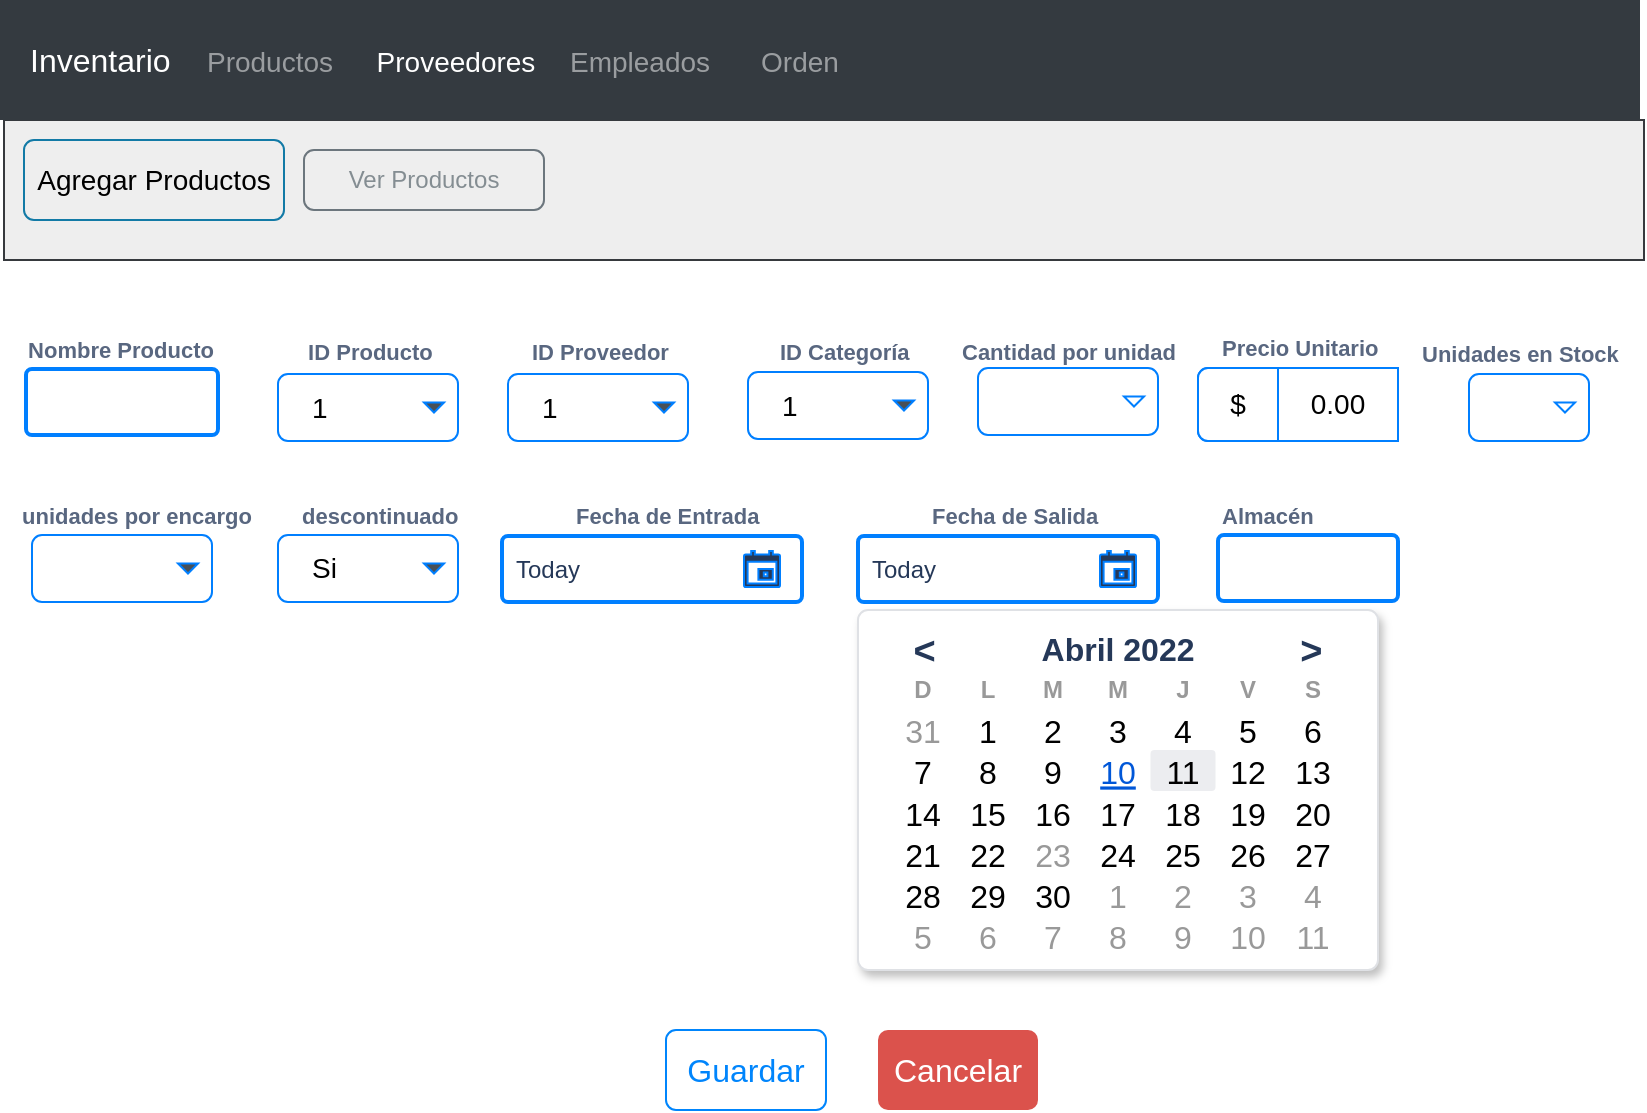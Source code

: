 <mxfile version="17.4.6" type="github" pages="5">
  <diagram name="Productos" id="c9db0220-8083-56f3-ca83-edcdcd058819">
    <mxGraphModel dx="1094" dy="567" grid="1" gridSize="10" guides="1" tooltips="1" connect="1" arrows="1" fold="1" page="1" pageScale="1.5" pageWidth="826" pageHeight="1169" background="none" math="0" shadow="0">
      <root>
        <mxCell id="0" style=";html=1;" />
        <mxCell id="1" style=";html=1;" parent="0" />
        <mxCell id="3d76a8aef4d5c911-53" value="Cancelar" style="html=1;shadow=0;dashed=0;shape=mxgraph.bootstrap.rrect;align=center;rSize=5;strokeColor=none;fillColor=#DB524C;fontColor=#ffffff;fontSize=16;whiteSpace=wrap;rounded=0;" parent="1" vertex="1">
          <mxGeometry x="697" y="605" width="80" height="40" as="geometry" />
        </mxCell>
        <mxCell id="Zh9Nv1iVombWXEhlN63s-5" value="Today" style="rounded=1;arcSize=9;fillColor=#ffffff;align=left;spacingLeft=5;strokeColor=#007FFF;html=1;strokeWidth=2;fontColor=#253858;fontSize=12" parent="1" vertex="1">
          <mxGeometry x="509" y="358" width="150" height="33" as="geometry" />
        </mxCell>
        <mxCell id="Zh9Nv1iVombWXEhlN63s-6" value="" style="shape=mxgraph.gmdl.calendar;fillColor=#253858;strokeColor=#007FFF;" parent="Zh9Nv1iVombWXEhlN63s-5" vertex="1">
          <mxGeometry x="1" y="0.5" width="18" height="18" relative="1" as="geometry">
            <mxPoint x="-29" y="-9" as="offset" />
          </mxGeometry>
        </mxCell>
        <mxCell id="Zh9Nv1iVombWXEhlN63s-7" value="" style="shape=mxgraph.mockup.forms.rrect;rSize=5;strokeColor=#DFE1E5;fillColor=#ffffff;shadow=1" parent="1" vertex="1">
          <mxGeometry x="687" y="395" width="260" height="180" as="geometry" />
        </mxCell>
        <mxCell id="Zh9Nv1iVombWXEhlN63s-8" value="Abril 2022" style="strokeColor=none;fillColor=none;fontColor=#253858;fontSize=16;fontStyle=1" parent="Zh9Nv1iVombWXEhlN63s-7" vertex="1">
          <mxGeometry x="48.75" y="8.229" width="162.5" height="20.571" as="geometry" />
        </mxCell>
        <mxCell id="Zh9Nv1iVombWXEhlN63s-9" value="&lt;" style="strokeColor=none;fillColor=none;fontColor=#253858;fontSize=19;fontStyle=1;" parent="Zh9Nv1iVombWXEhlN63s-7" vertex="1">
          <mxGeometry x="13" y="8.229" width="40.625" height="20.571" as="geometry" />
        </mxCell>
        <mxCell id="Zh9Nv1iVombWXEhlN63s-10" value="&gt;" style="strokeColor=none;fillColor=none;fontColor=#253858;fontSize=19;fontStyle=1;" parent="Zh9Nv1iVombWXEhlN63s-7" vertex="1">
          <mxGeometry x="206.375" y="8.229" width="40.625" height="20.571" as="geometry" />
        </mxCell>
        <mxCell id="Zh9Nv1iVombWXEhlN63s-11" value="D" style="strokeColor=none;fillColor=none;fontColor=#999999;fontSize=12;fontStyle=1" parent="Zh9Nv1iVombWXEhlN63s-7" vertex="1">
          <mxGeometry x="16.25" y="28.8" width="32.5" height="20.571" as="geometry" />
        </mxCell>
        <mxCell id="Zh9Nv1iVombWXEhlN63s-12" value="L" style="strokeColor=none;fillColor=none;fontColor=#999999;fontSize=12;fontStyle=1" parent="Zh9Nv1iVombWXEhlN63s-7" vertex="1">
          <mxGeometry x="48.75" y="28.8" width="32.5" height="20.571" as="geometry" />
        </mxCell>
        <mxCell id="Zh9Nv1iVombWXEhlN63s-13" value="M" style="strokeColor=none;fillColor=none;fontColor=#999999;fontSize=12;fontStyle=1" parent="Zh9Nv1iVombWXEhlN63s-7" vertex="1">
          <mxGeometry x="81.25" y="28.8" width="32.5" height="20.571" as="geometry" />
        </mxCell>
        <mxCell id="Zh9Nv1iVombWXEhlN63s-14" value="M" style="strokeColor=none;fillColor=none;fontColor=#999999;fontSize=12;fontStyle=1" parent="Zh9Nv1iVombWXEhlN63s-7" vertex="1">
          <mxGeometry x="113.75" y="28.8" width="32.5" height="20.571" as="geometry" />
        </mxCell>
        <mxCell id="Zh9Nv1iVombWXEhlN63s-15" value="J" style="strokeColor=none;fillColor=none;fontColor=#999999;fontSize=12;fontStyle=1" parent="Zh9Nv1iVombWXEhlN63s-7" vertex="1">
          <mxGeometry x="146.25" y="28.8" width="32.5" height="20.571" as="geometry" />
        </mxCell>
        <mxCell id="Zh9Nv1iVombWXEhlN63s-16" value="V" style="strokeColor=none;fillColor=none;fontColor=#999999;fontSize=12;fontStyle=1" parent="Zh9Nv1iVombWXEhlN63s-7" vertex="1">
          <mxGeometry x="178.75" y="28.8" width="32.5" height="20.571" as="geometry" />
        </mxCell>
        <mxCell id="Zh9Nv1iVombWXEhlN63s-17" value="S" style="strokeColor=none;fillColor=none;fontColor=#999999;fontSize=12;fontStyle=1" parent="Zh9Nv1iVombWXEhlN63s-7" vertex="1">
          <mxGeometry x="211.25" y="28.8" width="32.5" height="20.571" as="geometry" />
        </mxCell>
        <mxCell id="Zh9Nv1iVombWXEhlN63s-18" value="31" style="strokeColor=none;fillColor=none;fontColor=#999999;fontSize=16" parent="Zh9Nv1iVombWXEhlN63s-7" vertex="1">
          <mxGeometry x="16.25" y="49.371" width="32.5" height="20.571" as="geometry" />
        </mxCell>
        <mxCell id="Zh9Nv1iVombWXEhlN63s-19" value="1" style="strokeColor=none;fillColor=none;fontColor=#000000;fontSize=16" parent="Zh9Nv1iVombWXEhlN63s-7" vertex="1">
          <mxGeometry x="48.75" y="49.371" width="32.5" height="20.571" as="geometry" />
        </mxCell>
        <mxCell id="Zh9Nv1iVombWXEhlN63s-20" value="2" style="strokeColor=none;fillColor=none;fontColor=#000000;fontSize=16" parent="Zh9Nv1iVombWXEhlN63s-7" vertex="1">
          <mxGeometry x="81.25" y="49.371" width="32.5" height="20.571" as="geometry" />
        </mxCell>
        <mxCell id="Zh9Nv1iVombWXEhlN63s-21" value="3" style="strokeColor=none;fillColor=none;fontColor=#000000;fontSize=16" parent="Zh9Nv1iVombWXEhlN63s-7" vertex="1">
          <mxGeometry x="113.75" y="49.371" width="32.5" height="20.571" as="geometry" />
        </mxCell>
        <mxCell id="Zh9Nv1iVombWXEhlN63s-22" value="4" style="strokeColor=none;fillColor=none;fontColor=#000000;fontSize=16" parent="Zh9Nv1iVombWXEhlN63s-7" vertex="1">
          <mxGeometry x="146.25" y="49.371" width="32.5" height="20.571" as="geometry" />
        </mxCell>
        <mxCell id="Zh9Nv1iVombWXEhlN63s-23" value="5" style="strokeColor=none;fillColor=none;fontColor=#000000;fontSize=16" parent="Zh9Nv1iVombWXEhlN63s-7" vertex="1">
          <mxGeometry x="178.75" y="49.371" width="32.5" height="20.571" as="geometry" />
        </mxCell>
        <mxCell id="Zh9Nv1iVombWXEhlN63s-24" value="6" style="strokeColor=none;fillColor=none;fontColor=#000000;fontSize=16" parent="Zh9Nv1iVombWXEhlN63s-7" vertex="1">
          <mxGeometry x="211.25" y="49.371" width="32.5" height="20.571" as="geometry" />
        </mxCell>
        <mxCell id="Zh9Nv1iVombWXEhlN63s-25" value="7" style="strokeColor=none;fillColor=none;fontColor=#000000;fontSize=16" parent="Zh9Nv1iVombWXEhlN63s-7" vertex="1">
          <mxGeometry x="16.25" y="69.943" width="32.5" height="20.571" as="geometry" />
        </mxCell>
        <mxCell id="Zh9Nv1iVombWXEhlN63s-26" value="8" style="strokeColor=none;fillColor=none;fontColor=#000000;fontSize=16" parent="Zh9Nv1iVombWXEhlN63s-7" vertex="1">
          <mxGeometry x="48.75" y="69.943" width="32.5" height="20.571" as="geometry" />
        </mxCell>
        <mxCell id="Zh9Nv1iVombWXEhlN63s-27" value="9" style="strokeColor=none;fillColor=none;fontColor=#000000;fontSize=16" parent="Zh9Nv1iVombWXEhlN63s-7" vertex="1">
          <mxGeometry x="81.25" y="69.943" width="32.5" height="20.571" as="geometry" />
        </mxCell>
        <mxCell id="Zh9Nv1iVombWXEhlN63s-28" value="10" style="strokeColor=none;fillColor=none;fontColor=#0057D8;fontSize=16;fontStyle=4" parent="Zh9Nv1iVombWXEhlN63s-7" vertex="1">
          <mxGeometry x="113.75" y="69.943" width="32.5" height="20.571" as="geometry" />
        </mxCell>
        <mxCell id="Zh9Nv1iVombWXEhlN63s-29" value="11" style="strokeColor=none;fillColor=#ECEDF0;fontColor=#000000;fontSize=16;rounded=1;arcSize=10" parent="Zh9Nv1iVombWXEhlN63s-7" vertex="1">
          <mxGeometry x="146.25" y="69.943" width="32.5" height="20.571" as="geometry" />
        </mxCell>
        <mxCell id="Zh9Nv1iVombWXEhlN63s-30" value="12" style="strokeColor=none;fillColor=none;fontColor=#000000;fontSize=16" parent="Zh9Nv1iVombWXEhlN63s-7" vertex="1">
          <mxGeometry x="178.75" y="69.943" width="32.5" height="20.571" as="geometry" />
        </mxCell>
        <mxCell id="Zh9Nv1iVombWXEhlN63s-31" value="13" style="strokeColor=none;fillColor=none;fontColor=#000000;fontSize=16" parent="Zh9Nv1iVombWXEhlN63s-7" vertex="1">
          <mxGeometry x="211.25" y="69.943" width="32.5" height="20.571" as="geometry" />
        </mxCell>
        <mxCell id="Zh9Nv1iVombWXEhlN63s-32" value="14" style="strokeColor=none;fillColor=none;fontColor=#000000;fontSize=16" parent="Zh9Nv1iVombWXEhlN63s-7" vertex="1">
          <mxGeometry x="16.25" y="90.514" width="32.5" height="20.571" as="geometry" />
        </mxCell>
        <mxCell id="Zh9Nv1iVombWXEhlN63s-33" value="15" style="strokeColor=none;fillColor=none;fontColor=#000000;fontSize=16" parent="Zh9Nv1iVombWXEhlN63s-7" vertex="1">
          <mxGeometry x="48.75" y="90.514" width="32.5" height="20.571" as="geometry" />
        </mxCell>
        <mxCell id="Zh9Nv1iVombWXEhlN63s-34" value="16" style="strokeColor=none;fillColor=none;fontColor=#000000;fontSize=16" parent="Zh9Nv1iVombWXEhlN63s-7" vertex="1">
          <mxGeometry x="81.25" y="90.514" width="32.5" height="20.571" as="geometry" />
        </mxCell>
        <mxCell id="Zh9Nv1iVombWXEhlN63s-35" value="17" style="strokeColor=none;fillColor=none;fontColor=#000000;fontSize=16" parent="Zh9Nv1iVombWXEhlN63s-7" vertex="1">
          <mxGeometry x="113.75" y="90.514" width="32.5" height="20.571" as="geometry" />
        </mxCell>
        <mxCell id="Zh9Nv1iVombWXEhlN63s-36" value="18" style="strokeColor=none;fillColor=none;fontColor=#000000;fontSize=16" parent="Zh9Nv1iVombWXEhlN63s-7" vertex="1">
          <mxGeometry x="146.25" y="90.514" width="32.5" height="20.571" as="geometry" />
        </mxCell>
        <mxCell id="Zh9Nv1iVombWXEhlN63s-37" value="19" style="strokeColor=none;fillColor=none;fontColor=#000000;fontSize=16" parent="Zh9Nv1iVombWXEhlN63s-7" vertex="1">
          <mxGeometry x="178.75" y="90.514" width="32.5" height="20.571" as="geometry" />
        </mxCell>
        <mxCell id="Zh9Nv1iVombWXEhlN63s-38" value="20" style="strokeColor=none;fillColor=none;fontColor=#000000;fontSize=16" parent="Zh9Nv1iVombWXEhlN63s-7" vertex="1">
          <mxGeometry x="211.25" y="90.514" width="32.5" height="20.571" as="geometry" />
        </mxCell>
        <mxCell id="Zh9Nv1iVombWXEhlN63s-39" value="21" style="strokeColor=none;fillColor=none;fontColor=#000000;fontSize=16" parent="Zh9Nv1iVombWXEhlN63s-7" vertex="1">
          <mxGeometry x="16.25" y="111.086" width="32.5" height="20.571" as="geometry" />
        </mxCell>
        <mxCell id="Zh9Nv1iVombWXEhlN63s-40" value="22" style="strokeColor=none;fillColor=none;fontColor=#000000;fontSize=16" parent="Zh9Nv1iVombWXEhlN63s-7" vertex="1">
          <mxGeometry x="48.75" y="111.086" width="32.5" height="20.571" as="geometry" />
        </mxCell>
        <mxCell id="Zh9Nv1iVombWXEhlN63s-41" value="23" style="strokeColor=none;fillColor=none;fontColor=#999999;fontSize=16" parent="Zh9Nv1iVombWXEhlN63s-7" vertex="1">
          <mxGeometry x="81.25" y="111.086" width="32.5" height="20.571" as="geometry" />
        </mxCell>
        <mxCell id="Zh9Nv1iVombWXEhlN63s-42" value="24" style="strokeColor=none;fillColor=none;fontColor=#000000;fontSize=16" parent="Zh9Nv1iVombWXEhlN63s-7" vertex="1">
          <mxGeometry x="113.75" y="111.086" width="32.5" height="20.571" as="geometry" />
        </mxCell>
        <mxCell id="Zh9Nv1iVombWXEhlN63s-43" value="25" style="strokeColor=none;fillColor=none;fontColor=#000000;fontSize=16" parent="Zh9Nv1iVombWXEhlN63s-7" vertex="1">
          <mxGeometry x="146.25" y="111.086" width="32.5" height="20.571" as="geometry" />
        </mxCell>
        <mxCell id="Zh9Nv1iVombWXEhlN63s-44" value="26" style="strokeColor=none;fillColor=none;fontColor=#000000;fontSize=16" parent="Zh9Nv1iVombWXEhlN63s-7" vertex="1">
          <mxGeometry x="178.75" y="111.086" width="32.5" height="20.571" as="geometry" />
        </mxCell>
        <mxCell id="Zh9Nv1iVombWXEhlN63s-45" value="27" style="strokeColor=none;fillColor=none;fontColor=#000000;fontSize=16" parent="Zh9Nv1iVombWXEhlN63s-7" vertex="1">
          <mxGeometry x="211.25" y="111.086" width="32.5" height="20.571" as="geometry" />
        </mxCell>
        <mxCell id="Zh9Nv1iVombWXEhlN63s-46" value="28" style="strokeColor=none;fillColor=none;fontColor=#000000;fontSize=16" parent="Zh9Nv1iVombWXEhlN63s-7" vertex="1">
          <mxGeometry x="16.25" y="131.657" width="32.5" height="20.571" as="geometry" />
        </mxCell>
        <mxCell id="Zh9Nv1iVombWXEhlN63s-47" value="29" style="strokeColor=none;fillColor=none;fontColor=#000000;fontSize=16" parent="Zh9Nv1iVombWXEhlN63s-7" vertex="1">
          <mxGeometry x="48.75" y="131.657" width="32.5" height="20.571" as="geometry" />
        </mxCell>
        <mxCell id="Zh9Nv1iVombWXEhlN63s-48" value="30" style="strokeColor=none;fillColor=none;fontColor=#000000;fontSize=16" parent="Zh9Nv1iVombWXEhlN63s-7" vertex="1">
          <mxGeometry x="81.25" y="131.657" width="32.5" height="20.571" as="geometry" />
        </mxCell>
        <mxCell id="Zh9Nv1iVombWXEhlN63s-49" value="1" style="strokeColor=none;fillColor=none;fontColor=#999999;fontSize=16" parent="Zh9Nv1iVombWXEhlN63s-7" vertex="1">
          <mxGeometry x="113.75" y="131.657" width="32.5" height="20.571" as="geometry" />
        </mxCell>
        <mxCell id="Zh9Nv1iVombWXEhlN63s-50" value="2" style="strokeColor=none;fillColor=none;fontColor=#999999;fontSize=16" parent="Zh9Nv1iVombWXEhlN63s-7" vertex="1">
          <mxGeometry x="146.25" y="131.657" width="32.5" height="20.571" as="geometry" />
        </mxCell>
        <mxCell id="Zh9Nv1iVombWXEhlN63s-51" value="3" style="strokeColor=none;fillColor=none;fontColor=#999999;fontSize=16" parent="Zh9Nv1iVombWXEhlN63s-7" vertex="1">
          <mxGeometry x="178.75" y="131.657" width="32.5" height="20.571" as="geometry" />
        </mxCell>
        <mxCell id="Zh9Nv1iVombWXEhlN63s-52" value="4" style="strokeColor=none;fillColor=none;fontColor=#999999;fontSize=16" parent="Zh9Nv1iVombWXEhlN63s-7" vertex="1">
          <mxGeometry x="211.25" y="131.657" width="32.5" height="20.571" as="geometry" />
        </mxCell>
        <mxCell id="Zh9Nv1iVombWXEhlN63s-53" value="5" style="strokeColor=none;fillColor=none;fontColor=#999999;fontSize=16" parent="Zh9Nv1iVombWXEhlN63s-7" vertex="1">
          <mxGeometry x="16.25" y="152.229" width="32.5" height="20.571" as="geometry" />
        </mxCell>
        <mxCell id="Zh9Nv1iVombWXEhlN63s-54" value="6" style="strokeColor=none;fillColor=none;fontColor=#999999;fontSize=16" parent="Zh9Nv1iVombWXEhlN63s-7" vertex="1">
          <mxGeometry x="48.75" y="152.229" width="32.5" height="20.571" as="geometry" />
        </mxCell>
        <mxCell id="Zh9Nv1iVombWXEhlN63s-55" value="7" style="strokeColor=none;fillColor=none;fontColor=#999999;fontSize=16" parent="Zh9Nv1iVombWXEhlN63s-7" vertex="1">
          <mxGeometry x="81.25" y="152.229" width="32.5" height="20.571" as="geometry" />
        </mxCell>
        <mxCell id="Zh9Nv1iVombWXEhlN63s-56" value="8" style="strokeColor=none;fillColor=none;fontColor=#999999;fontSize=16" parent="Zh9Nv1iVombWXEhlN63s-7" vertex="1">
          <mxGeometry x="113.75" y="152.229" width="32.5" height="20.571" as="geometry" />
        </mxCell>
        <mxCell id="Zh9Nv1iVombWXEhlN63s-57" value="9" style="strokeColor=none;fillColor=none;fontColor=#999999;fontSize=16" parent="Zh9Nv1iVombWXEhlN63s-7" vertex="1">
          <mxGeometry x="146.25" y="152.229" width="32.5" height="20.571" as="geometry" />
        </mxCell>
        <mxCell id="Zh9Nv1iVombWXEhlN63s-58" value="10" style="strokeColor=none;fillColor=none;fontColor=#999999;fontSize=16" parent="Zh9Nv1iVombWXEhlN63s-7" vertex="1">
          <mxGeometry x="178.75" y="152.229" width="32.5" height="20.571" as="geometry" />
        </mxCell>
        <mxCell id="Zh9Nv1iVombWXEhlN63s-59" value="11" style="strokeColor=none;fillColor=none;fontColor=#999999;fontSize=16" parent="Zh9Nv1iVombWXEhlN63s-7" vertex="1">
          <mxGeometry x="211.25" y="152.229" width="32.5" height="20.571" as="geometry" />
        </mxCell>
        <mxCell id="Zh9Nv1iVombWXEhlN63s-65" value="&amp;nbsp;ID Producto" style="fillColor=none;strokeColor=none;html=1;fontSize=11;fontStyle=0;align=left;fontColor=#596780;fontStyle=1;fontSize=11" parent="1" vertex="1">
          <mxGeometry x="407" y="255.5" width="70" height="20" as="geometry" />
        </mxCell>
        <mxCell id="Zh9Nv1iVombWXEhlN63s-67" value="Almacén&lt;span style=&quot;white-space: pre&quot;&gt;	&lt;/span&gt;" style="fillColor=none;strokeColor=none;html=1;fontSize=11;fontStyle=0;align=left;fontColor=#596780;fontStyle=1;fontSize=11" parent="1" vertex="1">
          <mxGeometry x="867" y="337.5" width="80" height="20" as="geometry" />
        </mxCell>
        <mxCell id="Zh9Nv1iVombWXEhlN63s-68" value="" style="rounded=1;arcSize=9;align=left;spacingLeft=5;strokeColor=#007FFF;html=1;strokeWidth=2;fontSize=12" parent="1" vertex="1">
          <mxGeometry x="867" y="357.5" width="90" height="33" as="geometry" />
        </mxCell>
        <mxCell id="Zh9Nv1iVombWXEhlN63s-70" value="ID Proveedor" style="fillColor=none;strokeColor=none;html=1;fontSize=11;fontStyle=0;align=left;fontColor=#596780;fontStyle=1;fontSize=11" parent="1" vertex="1">
          <mxGeometry x="522" y="255.5" width="80" height="20" as="geometry" />
        </mxCell>
        <mxCell id="Zh9Nv1iVombWXEhlN63s-72" value="Fecha de Entrada" style="fillColor=none;strokeColor=none;html=1;fontSize=11;fontStyle=0;align=left;fontColor=#596780;fontStyle=1;fontSize=11" parent="1" vertex="1">
          <mxGeometry x="544" y="337.5" width="80" height="20" as="geometry" />
        </mxCell>
        <mxCell id="Zh9Nv1iVombWXEhlN63s-73" value="Cantidad por unidad" style="fillColor=none;strokeColor=none;html=1;fontSize=11;fontStyle=0;align=left;fontColor=#596780;fontStyle=1;fontSize=11" parent="1" vertex="1">
          <mxGeometry x="737" y="250.5" width="140" height="30" as="geometry" />
        </mxCell>
        <mxCell id="-L6e424PeVt7FqyeNGNE-78" value="&amp;nbsp;Nombre Producto" style="fillColor=none;strokeColor=none;html=1;fontSize=11;fontStyle=0;align=left;fontColor=#596780;fontStyle=1;fontSize=11" parent="1" vertex="1">
          <mxGeometry x="267" y="254.5" width="70" height="20" as="geometry" />
        </mxCell>
        <mxCell id="-L6e424PeVt7FqyeNGNE-79" value="" style="rounded=1;arcSize=9;align=left;spacingLeft=5;html=1;strokeWidth=2;fontSize=12;strokeColor=#007FFF;" parent="1" vertex="1">
          <mxGeometry x="271" y="274.5" width="96" height="33" as="geometry" />
        </mxCell>
        <mxCell id="-L6e424PeVt7FqyeNGNE-118" value="Guardar" style="html=1;shadow=0;dashed=0;shape=mxgraph.bootstrap.rrect;rSize=5;strokeColor=#0085FC;strokeWidth=1;fillColor=none;fontColor=#0085FC;whiteSpace=wrap;align=center;verticalAlign=middle;spacingLeft=0;fontStyle=0;fontSize=16;spacing=5;" parent="1" vertex="1">
          <mxGeometry x="591" y="605" width="80" height="40" as="geometry" />
        </mxCell>
        <mxCell id="erfIfqLba9pCZKqg1kL6-1" value="" style="html=1;shadow=0;dashed=0;shape=mxgraph.bootstrap.rrect;rSize=5;html=1;whiteSpace=wrap;align=left;spacing=15;spacingLeft=40;fontSize=14;strokeColor=#007FFF;" parent="1" vertex="1">
          <mxGeometry x="857" y="274" width="100" height="36.5" as="geometry" />
        </mxCell>
        <mxCell id="erfIfqLba9pCZKqg1kL6-2" value="$" style="html=1;shadow=0;dashed=0;shape=mxgraph.bootstrap.leftButton;rSize=5;perimeter=none;whiteSpace=wrap;resizeHeight=1;fontSize=14;strokeColor=#007FFF;" parent="erfIfqLba9pCZKqg1kL6-1" vertex="1">
          <mxGeometry width="40" height="36.5" relative="1" as="geometry">
            <mxPoint as="offset" />
          </mxGeometry>
        </mxCell>
        <mxCell id="erfIfqLba9pCZKqg1kL6-3" value="0.00" style="html=1;shadow=0;dashed=0;perimeter=none;whiteSpace=wrap;resizeHeight=1;fontSize=14;strokeColor=#007FFF;" parent="erfIfqLba9pCZKqg1kL6-1" vertex="1">
          <mxGeometry width="60" height="36.5" relative="1" as="geometry">
            <mxPoint x="40" as="offset" />
          </mxGeometry>
        </mxCell>
        <mxCell id="Hq-495NcOwGhk0rrR-_f-1" value="" style="html=1;shadow=0;dashed=0;shape=mxgraph.bootstrap.rrect;rSize=5;strokeWidth=1;whiteSpace=wrap;align=left;verticalAlign=middle;fontStyle=0;fontSize=14;spacingRight=0;spacing=17;strokeColor=#007FFF;" parent="1" vertex="1">
          <mxGeometry x="747" y="274" width="90" height="33.5" as="geometry" />
        </mxCell>
        <mxCell id="Hq-495NcOwGhk0rrR-_f-2" value="" style="shape=triangle;direction=south;perimeter=none;strokeColor=#007FFF;" parent="Hq-495NcOwGhk0rrR-_f-1" vertex="1">
          <mxGeometry x="1" y="0.5" width="10" height="5" relative="1" as="geometry">
            <mxPoint x="-17" y="-2.5" as="offset" />
          </mxGeometry>
        </mxCell>
        <mxCell id="tF8_q3atPA9fPwEfewPo-6" value="" style="html=1;shadow=0;dashed=0;fillColor=#eeeeee;strokeColor=#36393d;fontSize=16;align=left;spacing=15;" vertex="1" parent="1">
          <mxGeometry x="260" y="150" width="820" height="70" as="geometry" />
        </mxCell>
        <UserObject label="Agregar Productos" link="data:page/id,c9db0220-8083-56f3-ca83-edcdcd058819" id="tF8_q3atPA9fPwEfewPo-7">
          <mxCell style="html=1;shadow=0;dashed=0;shape=mxgraph.bootstrap.rrect;rSize=5;strokeColor=#127AA6;html=1;whiteSpace=wrap;fillColor=none;fontColor=#000000;align=center;spacingLeft=0;fontSize=14;" vertex="1" parent="tF8_q3atPA9fPwEfewPo-6">
            <mxGeometry width="130" height="40" relative="1" as="geometry">
              <mxPoint x="10" y="10" as="offset" />
            </mxGeometry>
          </mxCell>
        </UserObject>
        <UserObject label="Ver Productos" link="data:page/id,gg412fadI_BVlteUTLhr" id="tF8_q3atPA9fPwEfewPo-8">
          <mxCell style="html=1;shadow=0;dashed=0;shape=mxgraph.bootstrap.rrect;rSize=5;;strokeColor=#6C767D;fontColor=#848D92;fillColor=none;rSize=5;perimeter=none;whiteSpace=wrap;resizeHeight=1;" vertex="1" parent="tF8_q3atPA9fPwEfewPo-6">
            <mxGeometry width="120" height="30" relative="1" as="geometry">
              <mxPoint x="150" y="15" as="offset" />
            </mxGeometry>
          </mxCell>
        </UserObject>
        <mxCell id="1bCdbB35qR22P-ypHAqC-1" value="ID Categoría" style="fillColor=none;strokeColor=none;html=1;fontSize=11;fontStyle=0;align=left;fontColor=#596780;fontStyle=1;fontSize=11" vertex="1" parent="1">
          <mxGeometry x="646" y="256" width="80" height="20" as="geometry" />
        </mxCell>
        <mxCell id="1bCdbB35qR22P-ypHAqC-3" style="edgeStyle=orthogonalEdgeStyle;rounded=0;orthogonalLoop=1;jettySize=auto;html=1;exitX=0.5;exitY=1;exitDx=0;exitDy=0;fontColor=#000000;strokeColor=#007FFF;" edge="1" parent="1" source="Zh9Nv1iVombWXEhlN63s-73" target="Zh9Nv1iVombWXEhlN63s-73">
          <mxGeometry relative="1" as="geometry" />
        </mxCell>
        <mxCell id="Zh9Nv1iVombWXEhlN63s-77" value="Precio Unitario" style="fillColor=none;strokeColor=none;html=1;fontSize=11;fontStyle=0;align=left;fontColor=#596780;fontStyle=1;fontSize=11" parent="1" vertex="1">
          <mxGeometry x="867" y="254" width="80" height="20" as="geometry" />
        </mxCell>
        <mxCell id="-sSbvtlhn-e3_zjwy6ki-2" value="descontinuado" style="fillColor=none;strokeColor=none;html=1;fontSize=11;fontStyle=0;align=left;fontColor=#596780;fontStyle=1;fontSize=11" vertex="1" parent="1">
          <mxGeometry x="407" y="337.5" width="70" height="20" as="geometry" />
        </mxCell>
        <mxCell id="-sSbvtlhn-e3_zjwy6ki-4" value="unidades por encargo" style="fillColor=none;strokeColor=none;html=1;fontSize=11;fontStyle=0;align=left;fontColor=#596780;fontStyle=1;fontSize=11" vertex="1" parent="1">
          <mxGeometry x="267" y="337.5" width="80" height="20" as="geometry" />
        </mxCell>
        <mxCell id="-sSbvtlhn-e3_zjwy6ki-6" value="Unidades en Stock" style="fillColor=none;strokeColor=none;html=1;fontSize=11;fontStyle=0;align=left;fontColor=#596780;fontStyle=1;fontSize=11" vertex="1" parent="1">
          <mxGeometry x="967" y="257" width="111" height="20" as="geometry" />
        </mxCell>
        <mxCell id="-sSbvtlhn-e3_zjwy6ki-8" value="" style="html=1;shadow=0;dashed=0;shape=mxgraph.bootstrap.rrect;rSize=5;strokeWidth=1;whiteSpace=wrap;align=left;verticalAlign=middle;fontStyle=0;fontSize=14;spacingRight=0;spacing=17;strokeColor=#007FFF;" vertex="1" parent="1">
          <mxGeometry x="992.5" y="277" width="60" height="33.5" as="geometry" />
        </mxCell>
        <mxCell id="-sSbvtlhn-e3_zjwy6ki-9" value="" style="shape=triangle;direction=south;perimeter=none;strokeColor=#007FFF;" vertex="1" parent="-sSbvtlhn-e3_zjwy6ki-8">
          <mxGeometry x="1" y="0.5" width="10" height="5" relative="1" as="geometry">
            <mxPoint x="-17" y="-2.5" as="offset" />
          </mxGeometry>
        </mxCell>
        <mxCell id="-sSbvtlhn-e3_zjwy6ki-12" value="" style="html=1;shadow=0;dashed=0;shape=mxgraph.bootstrap.rrect;rSize=5;strokeWidth=1;whiteSpace=wrap;align=left;verticalAlign=middle;fontStyle=0;fontSize=14;spacingRight=0;spacing=17;strokeColor=#007FFF;" vertex="1" parent="1">
          <mxGeometry x="274" y="357.5" width="90" height="33.5" as="geometry" />
        </mxCell>
        <mxCell id="-sSbvtlhn-e3_zjwy6ki-13" value="" style="shape=triangle;direction=south;fillColor=#495057;strokeColor=#007FFF;perimeter=none;" vertex="1" parent="-sSbvtlhn-e3_zjwy6ki-12">
          <mxGeometry x="1" y="0.5" width="10" height="5" relative="1" as="geometry">
            <mxPoint x="-17" y="-2.5" as="offset" />
          </mxGeometry>
        </mxCell>
        <mxCell id="-sSbvtlhn-e3_zjwy6ki-14" value="Si" style="html=1;shadow=0;dashed=0;shape=mxgraph.bootstrap.rrect;rSize=5;strokeWidth=1;whiteSpace=wrap;align=left;verticalAlign=middle;fontStyle=0;fontSize=14;spacingRight=0;spacing=17;strokeColor=#007FFF;" vertex="1" parent="1">
          <mxGeometry x="397" y="357.5" width="90" height="33.5" as="geometry" />
        </mxCell>
        <mxCell id="-sSbvtlhn-e3_zjwy6ki-15" value="" style="shape=triangle;direction=south;fillColor=#495057;strokeColor=#007FFF;perimeter=none;" vertex="1" parent="-sSbvtlhn-e3_zjwy6ki-14">
          <mxGeometry x="1" y="0.5" width="10" height="5" relative="1" as="geometry">
            <mxPoint x="-17" y="-2.5" as="offset" />
          </mxGeometry>
        </mxCell>
        <mxCell id="nEj4L8l0lKhKXL4NBcIi-1" value="Today" style="rounded=1;arcSize=9;fillColor=#ffffff;align=left;spacingLeft=5;strokeColor=#007FFF;html=1;strokeWidth=2;fontColor=#253858;fontSize=12" vertex="1" parent="1">
          <mxGeometry x="687" y="358" width="150" height="33" as="geometry" />
        </mxCell>
        <mxCell id="nEj4L8l0lKhKXL4NBcIi-2" value="" style="shape=mxgraph.gmdl.calendar;fillColor=#253858;strokeColor=#007FFF;" vertex="1" parent="nEj4L8l0lKhKXL4NBcIi-1">
          <mxGeometry x="1" y="0.5" width="18" height="18" relative="1" as="geometry">
            <mxPoint x="-29" y="-9" as="offset" />
          </mxGeometry>
        </mxCell>
        <mxCell id="nEj4L8l0lKhKXL4NBcIi-3" value="Fecha de Salida" style="fillColor=none;strokeColor=none;html=1;fontSize=11;fontStyle=0;align=left;fontColor=#596780;fontStyle=1;fontSize=11" vertex="1" parent="1">
          <mxGeometry x="722" y="337.5" width="80" height="20" as="geometry" />
        </mxCell>
        <mxCell id="3Xq6WmhVhXp_lg-mgLzK-1" value="Inventario" style="html=1;shadow=0;dashed=0;fillColor=#343A40;strokeColor=none;fontSize=16;fontColor=#ffffff;align=left;spacing=15;" vertex="1" parent="1">
          <mxGeometry x="258" y="90" width="820" height="60" as="geometry" />
        </mxCell>
        <UserObject label="Productos" link="data:page/id,c9db0220-8083-56f3-ca83-edcdcd058819" id="3Xq6WmhVhXp_lg-mgLzK-2">
          <mxCell style="fillColor=none;strokeColor=none;fontSize=14;fontColor=#9A9DA0;align=center;" vertex="1" parent="3Xq6WmhVhXp_lg-mgLzK-1">
            <mxGeometry width="70" height="40" relative="1" as="geometry">
              <mxPoint x="100" y="10" as="offset" />
            </mxGeometry>
          </mxCell>
        </UserObject>
        <UserObject label="Proveedores" link="data:page/id,5aqPo8gSQN50lH9sME_n" id="3Xq6WmhVhXp_lg-mgLzK-3">
          <mxCell style="fillColor=none;strokeColor=none;fontSize=14;fontColor=#FFFFFF;align=center;" vertex="1" parent="3Xq6WmhVhXp_lg-mgLzK-1">
            <mxGeometry width="70" height="40" relative="1" as="geometry">
              <mxPoint x="193" y="10" as="offset" />
            </mxGeometry>
          </mxCell>
        </UserObject>
        <UserObject label="Empleados" id="3Xq6WmhVhXp_lg-mgLzK-4">
          <mxCell style="fillColor=none;strokeColor=none;fontSize=14;fontColor=#9A9DA0;align=center;spacingRight=0;" vertex="1" parent="3Xq6WmhVhXp_lg-mgLzK-1">
            <mxGeometry width="80" height="40" relative="1" as="geometry">
              <mxPoint x="280" y="10" as="offset" />
            </mxGeometry>
          </mxCell>
        </UserObject>
        <mxCell id="3Xq6WmhVhXp_lg-mgLzK-5" value="Orden" style="fillColor=none;strokeColor=none;fontSize=14;fontColor=#9A9DA0;align=center;" vertex="1" parent="3Xq6WmhVhXp_lg-mgLzK-1">
          <mxGeometry width="80" height="40" relative="1" as="geometry">
            <mxPoint x="360" y="10" as="offset" />
          </mxGeometry>
        </mxCell>
        <mxCell id="E6wmJ8QeDkwaHrjqewqm-1" value="1" style="html=1;shadow=0;dashed=0;shape=mxgraph.bootstrap.rrect;rSize=5;strokeWidth=1;whiteSpace=wrap;align=left;verticalAlign=middle;fontStyle=0;fontSize=14;spacingRight=0;spacing=17;strokeColor=#007FFF;" vertex="1" parent="1">
          <mxGeometry x="397" y="277" width="90" height="33.5" as="geometry" />
        </mxCell>
        <mxCell id="E6wmJ8QeDkwaHrjqewqm-2" value="" style="shape=triangle;direction=south;fillColor=#495057;strokeColor=#007FFF;perimeter=none;" vertex="1" parent="E6wmJ8QeDkwaHrjqewqm-1">
          <mxGeometry x="1" y="0.5" width="10" height="5" relative="1" as="geometry">
            <mxPoint x="-17" y="-2.5" as="offset" />
          </mxGeometry>
        </mxCell>
        <mxCell id="E6wmJ8QeDkwaHrjqewqm-3" value="1" style="html=1;shadow=0;dashed=0;shape=mxgraph.bootstrap.rrect;rSize=5;strokeWidth=1;whiteSpace=wrap;align=left;verticalAlign=middle;fontStyle=0;fontSize=14;spacingRight=0;spacing=17;strokeColor=#007FFF;" vertex="1" parent="1">
          <mxGeometry x="512" y="277" width="90" height="33.5" as="geometry" />
        </mxCell>
        <mxCell id="E6wmJ8QeDkwaHrjqewqm-4" value="" style="shape=triangle;direction=south;fillColor=#495057;strokeColor=#007FFF;perimeter=none;" vertex="1" parent="E6wmJ8QeDkwaHrjqewqm-3">
          <mxGeometry x="1" y="0.5" width="10" height="5" relative="1" as="geometry">
            <mxPoint x="-17" y="-2.5" as="offset" />
          </mxGeometry>
        </mxCell>
        <mxCell id="E6wmJ8QeDkwaHrjqewqm-5" value="1" style="html=1;shadow=0;dashed=0;shape=mxgraph.bootstrap.rrect;rSize=5;strokeWidth=1;whiteSpace=wrap;align=left;verticalAlign=middle;fontStyle=0;fontSize=14;spacingRight=0;spacing=17;strokeColor=#007FFF;" vertex="1" parent="1">
          <mxGeometry x="632" y="276" width="90" height="33.5" as="geometry" />
        </mxCell>
        <mxCell id="E6wmJ8QeDkwaHrjqewqm-6" value="" style="shape=triangle;direction=south;fillColor=#495057;strokeColor=#007FFF;perimeter=none;" vertex="1" parent="E6wmJ8QeDkwaHrjqewqm-5">
          <mxGeometry x="1" y="0.5" width="10" height="5" relative="1" as="geometry">
            <mxPoint x="-17" y="-2.5" as="offset" />
          </mxGeometry>
        </mxCell>
      </root>
    </mxGraphModel>
  </diagram>
  <diagram name="Ver Productos" id="gg412fadI_BVlteUTLhr">
    <mxGraphModel dx="1422" dy="737" grid="1" gridSize="10" guides="1" tooltips="1" connect="1" arrows="1" fold="1" page="1" pageScale="1.5" pageWidth="826" pageHeight="1169" background="none" math="0" shadow="0">
      <root>
        <mxCell id="dGxmvi3Zz1vcVM5YtQgD-0" style=";html=1;" />
        <mxCell id="dGxmvi3Zz1vcVM5YtQgD-1" style=";html=1;" parent="dGxmvi3Zz1vcVM5YtQgD-0" />
        <mxCell id="dGxmvi3Zz1vcVM5YtQgD-7" value="Borrar" style="html=1;shadow=0;dashed=0;shape=mxgraph.bootstrap.rrect;align=center;rSize=5;strokeColor=none;fillColor=#DB524C;fontColor=#ffffff;fontSize=16;whiteSpace=wrap;rounded=0;" vertex="1" parent="dGxmvi3Zz1vcVM5YtQgD-1">
          <mxGeometry x="480" y="550" width="80" height="50" as="geometry" />
        </mxCell>
        <mxCell id="dGxmvi3Zz1vcVM5YtQgD-69" value="ID Producto" style="fillColor=none;strokeColor=none;html=1;fontSize=11;fontStyle=0;align=left;fontColor=#596780;fontStyle=1;fontSize=11" vertex="1" parent="dGxmvi3Zz1vcVM5YtQgD-1">
          <mxGeometry x="80" y="180" width="80" height="20" as="geometry" />
        </mxCell>
        <UserObject label="Modificar" link="data:page/id,c9db0220-8083-56f3-ca83-edcdcd058819" id="dGxmvi3Zz1vcVM5YtQgD-106">
          <mxCell style="html=1;shadow=0;dashed=0;shape=mxgraph.bootstrap.rrect;rSize=5;strokeColor=#0085FC;strokeWidth=1;fillColor=none;fontColor=#0085FC;whiteSpace=wrap;align=center;verticalAlign=middle;spacingLeft=0;fontStyle=0;fontSize=16;spacing=5;" vertex="1" parent="dGxmvi3Zz1vcVM5YtQgD-1">
            <mxGeometry x="380" y="555" width="80" height="40" as="geometry" />
          </mxCell>
        </UserObject>
        <mxCell id="dGxmvi3Zz1vcVM5YtQgD-118" value="" style="html=1;shadow=0;dashed=0;fillColor=#eeeeee;strokeColor=#36393d;fontSize=16;align=left;spacing=15;" vertex="1" parent="dGxmvi3Zz1vcVM5YtQgD-1">
          <mxGeometry x="40" y="100" width="820" height="70" as="geometry" />
        </mxCell>
        <mxCell id="dGxmvi3Zz1vcVM5YtQgD-119" value="Ver Productos" style="html=1;shadow=0;dashed=0;shape=mxgraph.bootstrap.rrect;rSize=5;strokeColor=#127AA6;html=1;whiteSpace=wrap;fillColor=none;fontColor=#000000;align=center;spacingLeft=0;fontSize=14;" vertex="1" parent="dGxmvi3Zz1vcVM5YtQgD-118">
          <mxGeometry width="130" height="40" relative="1" as="geometry">
            <mxPoint x="150" y="15" as="offset" />
          </mxGeometry>
        </mxCell>
        <UserObject label="Agregar Productos" link="data:page/id,c9db0220-8083-56f3-ca83-edcdcd058819" id="dGxmvi3Zz1vcVM5YtQgD-120">
          <mxCell style="html=1;shadow=0;dashed=0;shape=mxgraph.bootstrap.rrect;rSize=5;;strokeColor=#6C767D;fontColor=#848D92;fillColor=none;rSize=5;perimeter=none;whiteSpace=wrap;resizeHeight=1;" vertex="1" parent="dGxmvi3Zz1vcVM5YtQgD-118">
            <mxGeometry width="120" height="30" relative="1" as="geometry">
              <mxPoint x="20" y="20" as="offset" />
            </mxGeometry>
          </mxCell>
        </UserObject>
        <mxCell id="iZVvVlyyRQfiPmsSxyjU-0" value="" style="shape=table;startSize=0;container=1;collapsible=0;childLayout=tableLayout;fontColor=#000000;strokeColor=#007FFF;" vertex="1" parent="dGxmvi3Zz1vcVM5YtQgD-1">
          <mxGeometry x="110" y="280" width="720" height="220" as="geometry" />
        </mxCell>
        <mxCell id="iZVvVlyyRQfiPmsSxyjU-1" value="" style="shape=tableRow;horizontal=0;startSize=0;swimlaneHead=0;swimlaneBody=0;top=0;left=0;bottom=0;right=0;collapsible=0;dropTarget=0;fillColor=none;points=[[0,0.5],[1,0.5]];portConstraint=eastwest;fontColor=#000000;strokeColor=#007FFF;" vertex="1" parent="iZVvVlyyRQfiPmsSxyjU-0">
          <mxGeometry width="720" height="60" as="geometry" />
        </mxCell>
        <mxCell id="iZVvVlyyRQfiPmsSxyjU-2" value="Nombre Producto" style="shape=partialRectangle;html=1;whiteSpace=wrap;connectable=0;overflow=hidden;fillColor=none;top=0;left=0;bottom=0;right=0;pointerEvents=1;fontColor=#000000;strokeColor=#007FFF;" vertex="1" parent="iZVvVlyyRQfiPmsSxyjU-1">
          <mxGeometry width="60" height="60" as="geometry">
            <mxRectangle width="60" height="60" as="alternateBounds" />
          </mxGeometry>
        </mxCell>
        <mxCell id="iZVvVlyyRQfiPmsSxyjU-3" value="ID Producto" style="shape=partialRectangle;html=1;whiteSpace=wrap;connectable=0;overflow=hidden;fillColor=none;top=0;left=0;bottom=0;right=0;pointerEvents=1;fontColor=#000000;strokeColor=#007FFF;" vertex="1" parent="iZVvVlyyRQfiPmsSxyjU-1">
          <mxGeometry x="60" width="60" height="60" as="geometry">
            <mxRectangle width="60" height="60" as="alternateBounds" />
          </mxGeometry>
        </mxCell>
        <mxCell id="iZVvVlyyRQfiPmsSxyjU-4" value="ID Provedor" style="shape=partialRectangle;html=1;whiteSpace=wrap;connectable=0;overflow=hidden;fillColor=none;top=0;left=0;bottom=0;right=0;pointerEvents=1;fontColor=#000000;strokeColor=#007FFF;" vertex="1" parent="iZVvVlyyRQfiPmsSxyjU-1">
          <mxGeometry x="120" width="60" height="60" as="geometry">
            <mxRectangle width="60" height="60" as="alternateBounds" />
          </mxGeometry>
        </mxCell>
        <mxCell id="iZVvVlyyRQfiPmsSxyjU-5" value="ID Categoría" style="shape=partialRectangle;html=1;whiteSpace=wrap;connectable=0;overflow=hidden;fillColor=none;top=0;left=0;bottom=0;right=0;pointerEvents=1;fontColor=#000000;strokeColor=#007FFF;" vertex="1" parent="iZVvVlyyRQfiPmsSxyjU-1">
          <mxGeometry x="180" width="60" height="60" as="geometry">
            <mxRectangle width="60" height="60" as="alternateBounds" />
          </mxGeometry>
        </mxCell>
        <mxCell id="iZVvVlyyRQfiPmsSxyjU-6" value="Cantidad" style="shape=partialRectangle;html=1;whiteSpace=wrap;connectable=0;overflow=hidden;fillColor=none;top=0;left=0;bottom=0;right=0;pointerEvents=1;fontColor=#000000;strokeColor=#007FFF;" vertex="1" parent="iZVvVlyyRQfiPmsSxyjU-1">
          <mxGeometry x="240" width="60" height="60" as="geometry">
            <mxRectangle width="60" height="60" as="alternateBounds" />
          </mxGeometry>
        </mxCell>
        <mxCell id="iZVvVlyyRQfiPmsSxyjU-7" value="Precio" style="shape=partialRectangle;html=1;whiteSpace=wrap;connectable=0;overflow=hidden;fillColor=none;top=0;left=0;bottom=0;right=0;pointerEvents=1;fontColor=#000000;strokeColor=#007FFF;" vertex="1" parent="iZVvVlyyRQfiPmsSxyjU-1">
          <mxGeometry x="300" width="60" height="60" as="geometry">
            <mxRectangle width="60" height="60" as="alternateBounds" />
          </mxGeometry>
        </mxCell>
        <mxCell id="iZVvVlyyRQfiPmsSxyjU-8" value="Stock" style="shape=partialRectangle;html=1;whiteSpace=wrap;connectable=0;overflow=hidden;fillColor=none;top=0;left=0;bottom=0;right=0;pointerEvents=1;fontColor=#000000;strokeColor=#007FFF;" vertex="1" parent="iZVvVlyyRQfiPmsSxyjU-1">
          <mxGeometry x="360" width="60" height="60" as="geometry">
            <mxRectangle width="60" height="60" as="alternateBounds" />
          </mxGeometry>
        </mxCell>
        <mxCell id="iZVvVlyyRQfiPmsSxyjU-9" value="Unidades por encargo" style="shape=partialRectangle;html=1;whiteSpace=wrap;connectable=0;overflow=hidden;fillColor=none;top=0;left=0;bottom=0;right=0;pointerEvents=1;fontColor=#000000;strokeColor=#007FFF;" vertex="1" parent="iZVvVlyyRQfiPmsSxyjU-1">
          <mxGeometry x="420" width="60" height="60" as="geometry">
            <mxRectangle width="60" height="60" as="alternateBounds" />
          </mxGeometry>
        </mxCell>
        <mxCell id="iZVvVlyyRQfiPmsSxyjU-10" value="Descontinuado" style="shape=partialRectangle;html=1;whiteSpace=wrap;connectable=0;overflow=hidden;fillColor=none;top=0;left=0;bottom=0;right=0;pointerEvents=1;fontColor=#000000;strokeColor=#007FFF;" vertex="1" parent="iZVvVlyyRQfiPmsSxyjU-1">
          <mxGeometry x="480" width="60" height="60" as="geometry">
            <mxRectangle width="60" height="60" as="alternateBounds" />
          </mxGeometry>
        </mxCell>
        <mxCell id="iZVvVlyyRQfiPmsSxyjU-11" value="Fecha entrada" style="shape=partialRectangle;html=1;whiteSpace=wrap;connectable=0;overflow=hidden;fillColor=none;top=0;left=0;bottom=0;right=0;pointerEvents=1;fontColor=#000000;strokeColor=#007FFF;" vertex="1" parent="iZVvVlyyRQfiPmsSxyjU-1">
          <mxGeometry x="540" width="60" height="60" as="geometry">
            <mxRectangle width="60" height="60" as="alternateBounds" />
          </mxGeometry>
        </mxCell>
        <mxCell id="iZVvVlyyRQfiPmsSxyjU-12" value="Fecha Salida" style="shape=partialRectangle;html=1;whiteSpace=wrap;connectable=0;overflow=hidden;fillColor=none;top=0;left=0;bottom=0;right=0;pointerEvents=1;fontColor=#000000;strokeColor=#007FFF;" vertex="1" parent="iZVvVlyyRQfiPmsSxyjU-1">
          <mxGeometry x="600" width="60" height="60" as="geometry">
            <mxRectangle width="60" height="60" as="alternateBounds" />
          </mxGeometry>
        </mxCell>
        <mxCell id="iZVvVlyyRQfiPmsSxyjU-13" value="Almacén" style="shape=partialRectangle;html=1;whiteSpace=wrap;connectable=0;overflow=hidden;fillColor=none;top=0;left=0;bottom=0;right=0;pointerEvents=1;fontColor=#000000;strokeColor=#007FFF;" vertex="1" parent="iZVvVlyyRQfiPmsSxyjU-1">
          <mxGeometry x="660" width="60" height="60" as="geometry">
            <mxRectangle width="60" height="60" as="alternateBounds" />
          </mxGeometry>
        </mxCell>
        <mxCell id="iZVvVlyyRQfiPmsSxyjU-14" value="" style="shape=tableRow;horizontal=0;startSize=0;swimlaneHead=0;swimlaneBody=0;top=0;left=0;bottom=0;right=0;collapsible=0;dropTarget=0;fillColor=none;points=[[0,0.5],[1,0.5]];portConstraint=eastwest;fontColor=#000000;strokeColor=#007FFF;" vertex="1" parent="iZVvVlyyRQfiPmsSxyjU-0">
          <mxGeometry y="60" width="720" height="40" as="geometry" />
        </mxCell>
        <mxCell id="iZVvVlyyRQfiPmsSxyjU-15" value="" style="shape=partialRectangle;html=1;whiteSpace=wrap;connectable=0;overflow=hidden;fillColor=none;top=0;left=0;bottom=0;right=0;pointerEvents=1;fontColor=#000000;strokeColor=#007FFF;" vertex="1" parent="iZVvVlyyRQfiPmsSxyjU-14">
          <mxGeometry width="60" height="40" as="geometry">
            <mxRectangle width="60" height="40" as="alternateBounds" />
          </mxGeometry>
        </mxCell>
        <mxCell id="iZVvVlyyRQfiPmsSxyjU-16" value="" style="shape=partialRectangle;html=1;whiteSpace=wrap;connectable=0;overflow=hidden;fillColor=none;top=0;left=0;bottom=0;right=0;pointerEvents=1;fontColor=#000000;strokeColor=#007FFF;" vertex="1" parent="iZVvVlyyRQfiPmsSxyjU-14">
          <mxGeometry x="60" width="60" height="40" as="geometry">
            <mxRectangle width="60" height="40" as="alternateBounds" />
          </mxGeometry>
        </mxCell>
        <mxCell id="iZVvVlyyRQfiPmsSxyjU-17" value="" style="shape=partialRectangle;html=1;whiteSpace=wrap;connectable=0;overflow=hidden;fillColor=none;top=0;left=0;bottom=0;right=0;pointerEvents=1;fontColor=#000000;strokeColor=#007FFF;" vertex="1" parent="iZVvVlyyRQfiPmsSxyjU-14">
          <mxGeometry x="120" width="60" height="40" as="geometry">
            <mxRectangle width="60" height="40" as="alternateBounds" />
          </mxGeometry>
        </mxCell>
        <mxCell id="iZVvVlyyRQfiPmsSxyjU-18" value="" style="shape=partialRectangle;html=1;whiteSpace=wrap;connectable=0;overflow=hidden;fillColor=none;top=0;left=0;bottom=0;right=0;pointerEvents=1;fontColor=#000000;strokeColor=#007FFF;" vertex="1" parent="iZVvVlyyRQfiPmsSxyjU-14">
          <mxGeometry x="180" width="60" height="40" as="geometry">
            <mxRectangle width="60" height="40" as="alternateBounds" />
          </mxGeometry>
        </mxCell>
        <mxCell id="iZVvVlyyRQfiPmsSxyjU-19" value="" style="shape=partialRectangle;html=1;whiteSpace=wrap;connectable=0;overflow=hidden;fillColor=none;top=0;left=0;bottom=0;right=0;pointerEvents=1;fontColor=#000000;strokeColor=#007FFF;" vertex="1" parent="iZVvVlyyRQfiPmsSxyjU-14">
          <mxGeometry x="240" width="60" height="40" as="geometry">
            <mxRectangle width="60" height="40" as="alternateBounds" />
          </mxGeometry>
        </mxCell>
        <mxCell id="iZVvVlyyRQfiPmsSxyjU-20" value="" style="shape=partialRectangle;html=1;whiteSpace=wrap;connectable=0;overflow=hidden;fillColor=none;top=0;left=0;bottom=0;right=0;pointerEvents=1;fontColor=#000000;strokeColor=#007FFF;" vertex="1" parent="iZVvVlyyRQfiPmsSxyjU-14">
          <mxGeometry x="300" width="60" height="40" as="geometry">
            <mxRectangle width="60" height="40" as="alternateBounds" />
          </mxGeometry>
        </mxCell>
        <mxCell id="iZVvVlyyRQfiPmsSxyjU-21" value="" style="shape=partialRectangle;html=1;whiteSpace=wrap;connectable=0;overflow=hidden;fillColor=none;top=0;left=0;bottom=0;right=0;pointerEvents=1;fontColor=#000000;strokeColor=#007FFF;" vertex="1" parent="iZVvVlyyRQfiPmsSxyjU-14">
          <mxGeometry x="360" width="60" height="40" as="geometry">
            <mxRectangle width="60" height="40" as="alternateBounds" />
          </mxGeometry>
        </mxCell>
        <mxCell id="iZVvVlyyRQfiPmsSxyjU-22" value="" style="shape=partialRectangle;html=1;whiteSpace=wrap;connectable=0;overflow=hidden;fillColor=none;top=0;left=0;bottom=0;right=0;pointerEvents=1;fontColor=#000000;strokeColor=#007FFF;" vertex="1" parent="iZVvVlyyRQfiPmsSxyjU-14">
          <mxGeometry x="420" width="60" height="40" as="geometry">
            <mxRectangle width="60" height="40" as="alternateBounds" />
          </mxGeometry>
        </mxCell>
        <mxCell id="iZVvVlyyRQfiPmsSxyjU-23" value="" style="shape=partialRectangle;html=1;whiteSpace=wrap;connectable=0;overflow=hidden;fillColor=none;top=0;left=0;bottom=0;right=0;pointerEvents=1;fontColor=#000000;strokeColor=#007FFF;" vertex="1" parent="iZVvVlyyRQfiPmsSxyjU-14">
          <mxGeometry x="480" width="60" height="40" as="geometry">
            <mxRectangle width="60" height="40" as="alternateBounds" />
          </mxGeometry>
        </mxCell>
        <mxCell id="iZVvVlyyRQfiPmsSxyjU-24" value="" style="shape=partialRectangle;html=1;whiteSpace=wrap;connectable=0;overflow=hidden;fillColor=none;top=0;left=0;bottom=0;right=0;pointerEvents=1;fontColor=#000000;strokeColor=#007FFF;" vertex="1" parent="iZVvVlyyRQfiPmsSxyjU-14">
          <mxGeometry x="540" width="60" height="40" as="geometry">
            <mxRectangle width="60" height="40" as="alternateBounds" />
          </mxGeometry>
        </mxCell>
        <mxCell id="iZVvVlyyRQfiPmsSxyjU-25" value="" style="shape=partialRectangle;html=1;whiteSpace=wrap;connectable=0;overflow=hidden;fillColor=none;top=0;left=0;bottom=0;right=0;pointerEvents=1;fontColor=#000000;strokeColor=#007FFF;" vertex="1" parent="iZVvVlyyRQfiPmsSxyjU-14">
          <mxGeometry x="600" width="60" height="40" as="geometry">
            <mxRectangle width="60" height="40" as="alternateBounds" />
          </mxGeometry>
        </mxCell>
        <mxCell id="iZVvVlyyRQfiPmsSxyjU-26" value="" style="shape=partialRectangle;html=1;whiteSpace=wrap;connectable=0;overflow=hidden;fillColor=none;top=0;left=0;bottom=0;right=0;pointerEvents=1;fontColor=#000000;strokeColor=#007FFF;" vertex="1" parent="iZVvVlyyRQfiPmsSxyjU-14">
          <mxGeometry x="660" width="60" height="40" as="geometry">
            <mxRectangle width="60" height="40" as="alternateBounds" />
          </mxGeometry>
        </mxCell>
        <mxCell id="iZVvVlyyRQfiPmsSxyjU-27" value="" style="shape=tableRow;horizontal=0;startSize=0;swimlaneHead=0;swimlaneBody=0;top=0;left=0;bottom=0;right=0;collapsible=0;dropTarget=0;fillColor=none;points=[[0,0.5],[1,0.5]];portConstraint=eastwest;fontColor=#000000;strokeColor=#007FFF;" vertex="1" parent="iZVvVlyyRQfiPmsSxyjU-0">
          <mxGeometry y="100" width="720" height="40" as="geometry" />
        </mxCell>
        <mxCell id="iZVvVlyyRQfiPmsSxyjU-28" value="" style="shape=partialRectangle;html=1;whiteSpace=wrap;connectable=0;overflow=hidden;fillColor=none;top=0;left=0;bottom=0;right=0;pointerEvents=1;fontColor=#000000;strokeColor=#007FFF;" vertex="1" parent="iZVvVlyyRQfiPmsSxyjU-27">
          <mxGeometry width="60" height="40" as="geometry">
            <mxRectangle width="60" height="40" as="alternateBounds" />
          </mxGeometry>
        </mxCell>
        <mxCell id="iZVvVlyyRQfiPmsSxyjU-29" value="" style="shape=partialRectangle;html=1;whiteSpace=wrap;connectable=0;overflow=hidden;fillColor=none;top=0;left=0;bottom=0;right=0;pointerEvents=1;fontColor=#000000;strokeColor=#007FFF;" vertex="1" parent="iZVvVlyyRQfiPmsSxyjU-27">
          <mxGeometry x="60" width="60" height="40" as="geometry">
            <mxRectangle width="60" height="40" as="alternateBounds" />
          </mxGeometry>
        </mxCell>
        <mxCell id="iZVvVlyyRQfiPmsSxyjU-30" value="" style="shape=partialRectangle;html=1;whiteSpace=wrap;connectable=0;overflow=hidden;fillColor=none;top=0;left=0;bottom=0;right=0;pointerEvents=1;fontColor=#000000;strokeColor=#007FFF;" vertex="1" parent="iZVvVlyyRQfiPmsSxyjU-27">
          <mxGeometry x="120" width="60" height="40" as="geometry">
            <mxRectangle width="60" height="40" as="alternateBounds" />
          </mxGeometry>
        </mxCell>
        <mxCell id="iZVvVlyyRQfiPmsSxyjU-31" value="" style="shape=partialRectangle;html=1;whiteSpace=wrap;connectable=0;overflow=hidden;fillColor=none;top=0;left=0;bottom=0;right=0;pointerEvents=1;fontColor=#000000;strokeColor=#007FFF;" vertex="1" parent="iZVvVlyyRQfiPmsSxyjU-27">
          <mxGeometry x="180" width="60" height="40" as="geometry">
            <mxRectangle width="60" height="40" as="alternateBounds" />
          </mxGeometry>
        </mxCell>
        <mxCell id="iZVvVlyyRQfiPmsSxyjU-32" value="" style="shape=partialRectangle;html=1;whiteSpace=wrap;connectable=0;overflow=hidden;fillColor=none;top=0;left=0;bottom=0;right=0;pointerEvents=1;fontColor=#000000;strokeColor=#007FFF;" vertex="1" parent="iZVvVlyyRQfiPmsSxyjU-27">
          <mxGeometry x="240" width="60" height="40" as="geometry">
            <mxRectangle width="60" height="40" as="alternateBounds" />
          </mxGeometry>
        </mxCell>
        <mxCell id="iZVvVlyyRQfiPmsSxyjU-33" value="" style="shape=partialRectangle;html=1;whiteSpace=wrap;connectable=0;overflow=hidden;fillColor=none;top=0;left=0;bottom=0;right=0;pointerEvents=1;fontColor=#000000;strokeColor=#007FFF;" vertex="1" parent="iZVvVlyyRQfiPmsSxyjU-27">
          <mxGeometry x="300" width="60" height="40" as="geometry">
            <mxRectangle width="60" height="40" as="alternateBounds" />
          </mxGeometry>
        </mxCell>
        <mxCell id="iZVvVlyyRQfiPmsSxyjU-34" value="" style="shape=partialRectangle;html=1;whiteSpace=wrap;connectable=0;overflow=hidden;fillColor=none;top=0;left=0;bottom=0;right=0;pointerEvents=1;fontColor=#000000;strokeColor=#007FFF;" vertex="1" parent="iZVvVlyyRQfiPmsSxyjU-27">
          <mxGeometry x="360" width="60" height="40" as="geometry">
            <mxRectangle width="60" height="40" as="alternateBounds" />
          </mxGeometry>
        </mxCell>
        <mxCell id="iZVvVlyyRQfiPmsSxyjU-35" value="" style="shape=partialRectangle;html=1;whiteSpace=wrap;connectable=0;overflow=hidden;fillColor=none;top=0;left=0;bottom=0;right=0;pointerEvents=1;fontColor=#000000;strokeColor=#007FFF;" vertex="1" parent="iZVvVlyyRQfiPmsSxyjU-27">
          <mxGeometry x="420" width="60" height="40" as="geometry">
            <mxRectangle width="60" height="40" as="alternateBounds" />
          </mxGeometry>
        </mxCell>
        <mxCell id="iZVvVlyyRQfiPmsSxyjU-36" value="" style="shape=partialRectangle;html=1;whiteSpace=wrap;connectable=0;overflow=hidden;fillColor=none;top=0;left=0;bottom=0;right=0;pointerEvents=1;fontColor=#000000;strokeColor=#007FFF;" vertex="1" parent="iZVvVlyyRQfiPmsSxyjU-27">
          <mxGeometry x="480" width="60" height="40" as="geometry">
            <mxRectangle width="60" height="40" as="alternateBounds" />
          </mxGeometry>
        </mxCell>
        <mxCell id="iZVvVlyyRQfiPmsSxyjU-37" value="" style="shape=partialRectangle;html=1;whiteSpace=wrap;connectable=0;overflow=hidden;fillColor=none;top=0;left=0;bottom=0;right=0;pointerEvents=1;fontColor=#000000;strokeColor=#007FFF;" vertex="1" parent="iZVvVlyyRQfiPmsSxyjU-27">
          <mxGeometry x="540" width="60" height="40" as="geometry">
            <mxRectangle width="60" height="40" as="alternateBounds" />
          </mxGeometry>
        </mxCell>
        <mxCell id="iZVvVlyyRQfiPmsSxyjU-38" value="" style="shape=partialRectangle;html=1;whiteSpace=wrap;connectable=0;overflow=hidden;fillColor=none;top=0;left=0;bottom=0;right=0;pointerEvents=1;fontColor=#000000;strokeColor=#007FFF;" vertex="1" parent="iZVvVlyyRQfiPmsSxyjU-27">
          <mxGeometry x="600" width="60" height="40" as="geometry">
            <mxRectangle width="60" height="40" as="alternateBounds" />
          </mxGeometry>
        </mxCell>
        <mxCell id="iZVvVlyyRQfiPmsSxyjU-39" value="" style="shape=partialRectangle;html=1;whiteSpace=wrap;connectable=0;overflow=hidden;fillColor=none;top=0;left=0;bottom=0;right=0;pointerEvents=1;fontColor=#000000;strokeColor=#007FFF;" vertex="1" parent="iZVvVlyyRQfiPmsSxyjU-27">
          <mxGeometry x="660" width="60" height="40" as="geometry">
            <mxRectangle width="60" height="40" as="alternateBounds" />
          </mxGeometry>
        </mxCell>
        <mxCell id="iZVvVlyyRQfiPmsSxyjU-40" value="" style="shape=tableRow;horizontal=0;startSize=0;swimlaneHead=0;swimlaneBody=0;top=0;left=0;bottom=0;right=0;collapsible=0;dropTarget=0;fillColor=none;points=[[0,0.5],[1,0.5]];portConstraint=eastwest;fontColor=#000000;strokeColor=#007FFF;" vertex="1" parent="iZVvVlyyRQfiPmsSxyjU-0">
          <mxGeometry y="140" width="720" height="40" as="geometry" />
        </mxCell>
        <mxCell id="iZVvVlyyRQfiPmsSxyjU-41" value="" style="shape=partialRectangle;html=1;whiteSpace=wrap;connectable=0;overflow=hidden;fillColor=none;top=0;left=0;bottom=0;right=0;pointerEvents=1;fontColor=#000000;strokeColor=#007FFF;" vertex="1" parent="iZVvVlyyRQfiPmsSxyjU-40">
          <mxGeometry width="60" height="40" as="geometry">
            <mxRectangle width="60" height="40" as="alternateBounds" />
          </mxGeometry>
        </mxCell>
        <mxCell id="iZVvVlyyRQfiPmsSxyjU-42" value="" style="shape=partialRectangle;html=1;whiteSpace=wrap;connectable=0;overflow=hidden;fillColor=none;top=0;left=0;bottom=0;right=0;pointerEvents=1;fontColor=#000000;strokeColor=#007FFF;" vertex="1" parent="iZVvVlyyRQfiPmsSxyjU-40">
          <mxGeometry x="60" width="60" height="40" as="geometry">
            <mxRectangle width="60" height="40" as="alternateBounds" />
          </mxGeometry>
        </mxCell>
        <mxCell id="iZVvVlyyRQfiPmsSxyjU-43" value="" style="shape=partialRectangle;html=1;whiteSpace=wrap;connectable=0;overflow=hidden;fillColor=none;top=0;left=0;bottom=0;right=0;pointerEvents=1;fontColor=#000000;strokeColor=#007FFF;" vertex="1" parent="iZVvVlyyRQfiPmsSxyjU-40">
          <mxGeometry x="120" width="60" height="40" as="geometry">
            <mxRectangle width="60" height="40" as="alternateBounds" />
          </mxGeometry>
        </mxCell>
        <mxCell id="iZVvVlyyRQfiPmsSxyjU-44" value="" style="shape=partialRectangle;html=1;whiteSpace=wrap;connectable=0;overflow=hidden;fillColor=none;top=0;left=0;bottom=0;right=0;pointerEvents=1;fontColor=#000000;strokeColor=#007FFF;" vertex="1" parent="iZVvVlyyRQfiPmsSxyjU-40">
          <mxGeometry x="180" width="60" height="40" as="geometry">
            <mxRectangle width="60" height="40" as="alternateBounds" />
          </mxGeometry>
        </mxCell>
        <mxCell id="iZVvVlyyRQfiPmsSxyjU-45" value="" style="shape=partialRectangle;html=1;whiteSpace=wrap;connectable=0;overflow=hidden;fillColor=none;top=0;left=0;bottom=0;right=0;pointerEvents=1;fontColor=#000000;strokeColor=#007FFF;" vertex="1" parent="iZVvVlyyRQfiPmsSxyjU-40">
          <mxGeometry x="240" width="60" height="40" as="geometry">
            <mxRectangle width="60" height="40" as="alternateBounds" />
          </mxGeometry>
        </mxCell>
        <mxCell id="iZVvVlyyRQfiPmsSxyjU-46" value="" style="shape=partialRectangle;html=1;whiteSpace=wrap;connectable=0;overflow=hidden;fillColor=none;top=0;left=0;bottom=0;right=0;pointerEvents=1;fontColor=#000000;strokeColor=#007FFF;" vertex="1" parent="iZVvVlyyRQfiPmsSxyjU-40">
          <mxGeometry x="300" width="60" height="40" as="geometry">
            <mxRectangle width="60" height="40" as="alternateBounds" />
          </mxGeometry>
        </mxCell>
        <mxCell id="iZVvVlyyRQfiPmsSxyjU-47" value="" style="shape=partialRectangle;html=1;whiteSpace=wrap;connectable=0;overflow=hidden;fillColor=none;top=0;left=0;bottom=0;right=0;pointerEvents=1;fontColor=#000000;strokeColor=#007FFF;" vertex="1" parent="iZVvVlyyRQfiPmsSxyjU-40">
          <mxGeometry x="360" width="60" height="40" as="geometry">
            <mxRectangle width="60" height="40" as="alternateBounds" />
          </mxGeometry>
        </mxCell>
        <mxCell id="iZVvVlyyRQfiPmsSxyjU-48" value="" style="shape=partialRectangle;html=1;whiteSpace=wrap;connectable=0;overflow=hidden;fillColor=none;top=0;left=0;bottom=0;right=0;pointerEvents=1;fontColor=#000000;strokeColor=#007FFF;" vertex="1" parent="iZVvVlyyRQfiPmsSxyjU-40">
          <mxGeometry x="420" width="60" height="40" as="geometry">
            <mxRectangle width="60" height="40" as="alternateBounds" />
          </mxGeometry>
        </mxCell>
        <mxCell id="iZVvVlyyRQfiPmsSxyjU-49" value="" style="shape=partialRectangle;html=1;whiteSpace=wrap;connectable=0;overflow=hidden;fillColor=none;top=0;left=0;bottom=0;right=0;pointerEvents=1;fontColor=#000000;strokeColor=#007FFF;" vertex="1" parent="iZVvVlyyRQfiPmsSxyjU-40">
          <mxGeometry x="480" width="60" height="40" as="geometry">
            <mxRectangle width="60" height="40" as="alternateBounds" />
          </mxGeometry>
        </mxCell>
        <mxCell id="iZVvVlyyRQfiPmsSxyjU-50" value="" style="shape=partialRectangle;html=1;whiteSpace=wrap;connectable=0;overflow=hidden;fillColor=none;top=0;left=0;bottom=0;right=0;pointerEvents=1;fontColor=#000000;strokeColor=#007FFF;" vertex="1" parent="iZVvVlyyRQfiPmsSxyjU-40">
          <mxGeometry x="540" width="60" height="40" as="geometry">
            <mxRectangle width="60" height="40" as="alternateBounds" />
          </mxGeometry>
        </mxCell>
        <mxCell id="iZVvVlyyRQfiPmsSxyjU-51" value="" style="shape=partialRectangle;html=1;whiteSpace=wrap;connectable=0;overflow=hidden;fillColor=none;top=0;left=0;bottom=0;right=0;pointerEvents=1;fontColor=#000000;strokeColor=#007FFF;" vertex="1" parent="iZVvVlyyRQfiPmsSxyjU-40">
          <mxGeometry x="600" width="60" height="40" as="geometry">
            <mxRectangle width="60" height="40" as="alternateBounds" />
          </mxGeometry>
        </mxCell>
        <mxCell id="iZVvVlyyRQfiPmsSxyjU-52" value="" style="shape=partialRectangle;html=1;whiteSpace=wrap;connectable=0;overflow=hidden;fillColor=none;top=0;left=0;bottom=0;right=0;pointerEvents=1;fontColor=#000000;strokeColor=#007FFF;" vertex="1" parent="iZVvVlyyRQfiPmsSxyjU-40">
          <mxGeometry x="660" width="60" height="40" as="geometry">
            <mxRectangle width="60" height="40" as="alternateBounds" />
          </mxGeometry>
        </mxCell>
        <mxCell id="iZVvVlyyRQfiPmsSxyjU-53" value="" style="shape=tableRow;horizontal=0;startSize=0;swimlaneHead=0;swimlaneBody=0;top=0;left=0;bottom=0;right=0;collapsible=0;dropTarget=0;fillColor=none;points=[[0,0.5],[1,0.5]];portConstraint=eastwest;fontColor=#000000;strokeColor=#007FFF;" vertex="1" parent="iZVvVlyyRQfiPmsSxyjU-0">
          <mxGeometry y="180" width="720" height="40" as="geometry" />
        </mxCell>
        <mxCell id="iZVvVlyyRQfiPmsSxyjU-54" value="" style="shape=partialRectangle;html=1;whiteSpace=wrap;connectable=0;overflow=hidden;fillColor=none;top=0;left=0;bottom=0;right=0;pointerEvents=1;fontColor=#000000;strokeColor=#007FFF;" vertex="1" parent="iZVvVlyyRQfiPmsSxyjU-53">
          <mxGeometry width="60" height="40" as="geometry">
            <mxRectangle width="60" height="40" as="alternateBounds" />
          </mxGeometry>
        </mxCell>
        <mxCell id="iZVvVlyyRQfiPmsSxyjU-55" value="" style="shape=partialRectangle;html=1;whiteSpace=wrap;connectable=0;overflow=hidden;fillColor=none;top=0;left=0;bottom=0;right=0;pointerEvents=1;fontColor=#000000;strokeColor=#007FFF;" vertex="1" parent="iZVvVlyyRQfiPmsSxyjU-53">
          <mxGeometry x="60" width="60" height="40" as="geometry">
            <mxRectangle width="60" height="40" as="alternateBounds" />
          </mxGeometry>
        </mxCell>
        <mxCell id="iZVvVlyyRQfiPmsSxyjU-56" value="" style="shape=partialRectangle;html=1;whiteSpace=wrap;connectable=0;overflow=hidden;fillColor=none;top=0;left=0;bottom=0;right=0;pointerEvents=1;fontColor=#000000;strokeColor=#007FFF;" vertex="1" parent="iZVvVlyyRQfiPmsSxyjU-53">
          <mxGeometry x="120" width="60" height="40" as="geometry">
            <mxRectangle width="60" height="40" as="alternateBounds" />
          </mxGeometry>
        </mxCell>
        <mxCell id="iZVvVlyyRQfiPmsSxyjU-57" value="" style="shape=partialRectangle;html=1;whiteSpace=wrap;connectable=0;overflow=hidden;fillColor=none;top=0;left=0;bottom=0;right=0;pointerEvents=1;fontColor=#000000;strokeColor=#007FFF;" vertex="1" parent="iZVvVlyyRQfiPmsSxyjU-53">
          <mxGeometry x="180" width="60" height="40" as="geometry">
            <mxRectangle width="60" height="40" as="alternateBounds" />
          </mxGeometry>
        </mxCell>
        <mxCell id="iZVvVlyyRQfiPmsSxyjU-58" value="" style="shape=partialRectangle;html=1;whiteSpace=wrap;connectable=0;overflow=hidden;fillColor=none;top=0;left=0;bottom=0;right=0;pointerEvents=1;fontColor=#000000;strokeColor=#007FFF;" vertex="1" parent="iZVvVlyyRQfiPmsSxyjU-53">
          <mxGeometry x="240" width="60" height="40" as="geometry">
            <mxRectangle width="60" height="40" as="alternateBounds" />
          </mxGeometry>
        </mxCell>
        <mxCell id="iZVvVlyyRQfiPmsSxyjU-59" value="" style="shape=partialRectangle;html=1;whiteSpace=wrap;connectable=0;overflow=hidden;fillColor=none;top=0;left=0;bottom=0;right=0;pointerEvents=1;fontColor=#000000;strokeColor=#007FFF;" vertex="1" parent="iZVvVlyyRQfiPmsSxyjU-53">
          <mxGeometry x="300" width="60" height="40" as="geometry">
            <mxRectangle width="60" height="40" as="alternateBounds" />
          </mxGeometry>
        </mxCell>
        <mxCell id="iZVvVlyyRQfiPmsSxyjU-60" value="" style="shape=partialRectangle;html=1;whiteSpace=wrap;connectable=0;overflow=hidden;fillColor=none;top=0;left=0;bottom=0;right=0;pointerEvents=1;fontColor=#000000;strokeColor=#007FFF;" vertex="1" parent="iZVvVlyyRQfiPmsSxyjU-53">
          <mxGeometry x="360" width="60" height="40" as="geometry">
            <mxRectangle width="60" height="40" as="alternateBounds" />
          </mxGeometry>
        </mxCell>
        <mxCell id="iZVvVlyyRQfiPmsSxyjU-61" value="" style="shape=partialRectangle;html=1;whiteSpace=wrap;connectable=0;overflow=hidden;fillColor=none;top=0;left=0;bottom=0;right=0;pointerEvents=1;fontColor=#000000;strokeColor=#007FFF;" vertex="1" parent="iZVvVlyyRQfiPmsSxyjU-53">
          <mxGeometry x="420" width="60" height="40" as="geometry">
            <mxRectangle width="60" height="40" as="alternateBounds" />
          </mxGeometry>
        </mxCell>
        <mxCell id="iZVvVlyyRQfiPmsSxyjU-62" value="" style="shape=partialRectangle;html=1;whiteSpace=wrap;connectable=0;overflow=hidden;fillColor=none;top=0;left=0;bottom=0;right=0;pointerEvents=1;fontColor=#000000;strokeColor=#007FFF;" vertex="1" parent="iZVvVlyyRQfiPmsSxyjU-53">
          <mxGeometry x="480" width="60" height="40" as="geometry">
            <mxRectangle width="60" height="40" as="alternateBounds" />
          </mxGeometry>
        </mxCell>
        <mxCell id="iZVvVlyyRQfiPmsSxyjU-63" value="" style="shape=partialRectangle;html=1;whiteSpace=wrap;connectable=0;overflow=hidden;fillColor=none;top=0;left=0;bottom=0;right=0;pointerEvents=1;fontColor=#000000;strokeColor=#007FFF;" vertex="1" parent="iZVvVlyyRQfiPmsSxyjU-53">
          <mxGeometry x="540" width="60" height="40" as="geometry">
            <mxRectangle width="60" height="40" as="alternateBounds" />
          </mxGeometry>
        </mxCell>
        <mxCell id="iZVvVlyyRQfiPmsSxyjU-64" value="" style="shape=partialRectangle;html=1;whiteSpace=wrap;connectable=0;overflow=hidden;fillColor=none;top=0;left=0;bottom=0;right=0;pointerEvents=1;fontColor=#000000;strokeColor=#007FFF;" vertex="1" parent="iZVvVlyyRQfiPmsSxyjU-53">
          <mxGeometry x="600" width="60" height="40" as="geometry">
            <mxRectangle width="60" height="40" as="alternateBounds" />
          </mxGeometry>
        </mxCell>
        <mxCell id="iZVvVlyyRQfiPmsSxyjU-65" value="" style="shape=partialRectangle;html=1;whiteSpace=wrap;connectable=0;overflow=hidden;fillColor=none;top=0;left=0;bottom=0;right=0;pointerEvents=1;fontColor=#000000;strokeColor=#007FFF;" vertex="1" parent="iZVvVlyyRQfiPmsSxyjU-53">
          <mxGeometry x="660" width="60" height="40" as="geometry">
            <mxRectangle width="60" height="40" as="alternateBounds" />
          </mxGeometry>
        </mxCell>
        <mxCell id="iZVvVlyyRQfiPmsSxyjU-67" value="" style="html=1;shadow=0;dashed=0;fillColor=none;strokeColor=none;fontSize=16;fontColor=#181819;align=left;spacing=15;" vertex="1" parent="dGxmvi3Zz1vcVM5YtQgD-1">
          <mxGeometry x="80" y="200" width="340" height="60" as="geometry" />
        </mxCell>
        <mxCell id="iZVvVlyyRQfiPmsSxyjU-68" value="ID" style="html=1;shadow=0;dashed=0;shape=mxgraph.bootstrap.rrect;rSize=5;fontSize=14;fontColor=#6C767D;strokeColor=#CED4DA;fillColor=#ffffff;align=left;spacing=10;" vertex="1" parent="iZVvVlyyRQfiPmsSxyjU-67">
          <mxGeometry width="180" height="40" relative="1" as="geometry">
            <mxPoint x="10" y="10" as="offset" />
          </mxGeometry>
        </mxCell>
        <mxCell id="iZVvVlyyRQfiPmsSxyjU-69" value="Buscar" style="html=1;shadow=0;dashed=0;shape=mxgraph.bootstrap.rrect;rSize=5;fontSize=14;fontColor=#33A64C;strokeColor=#33A64C;fillColor=none;" vertex="1" parent="iZVvVlyyRQfiPmsSxyjU-67">
          <mxGeometry width="70" height="40" relative="1" as="geometry">
            <mxPoint x="200" y="10" as="offset" />
          </mxGeometry>
        </mxCell>
        <mxCell id="H3uNh7Hu8DfkahBqqTXN-0" value="Inventario" style="html=1;shadow=0;dashed=0;fillColor=#343A40;strokeColor=none;fontSize=16;fontColor=#ffffff;align=left;spacing=15;" vertex="1" parent="dGxmvi3Zz1vcVM5YtQgD-1">
          <mxGeometry x="40" y="40" width="820" height="60" as="geometry" />
        </mxCell>
        <UserObject label="Productos" id="H3uNh7Hu8DfkahBqqTXN-1">
          <mxCell style="fillColor=none;strokeColor=none;fontSize=14;fontColor=#9A9DA0;align=center;" vertex="1" parent="H3uNh7Hu8DfkahBqqTXN-0">
            <mxGeometry width="70" height="40" relative="1" as="geometry">
              <mxPoint x="100" y="10" as="offset" />
            </mxGeometry>
          </mxCell>
        </UserObject>
        <UserObject label="Proveedores" id="H3uNh7Hu8DfkahBqqTXN-2">
          <mxCell style="fillColor=none;strokeColor=none;fontSize=14;fontColor=#FFFFFF;align=center;" vertex="1" parent="H3uNh7Hu8DfkahBqqTXN-0">
            <mxGeometry width="70" height="40" relative="1" as="geometry">
              <mxPoint x="193" y="10" as="offset" />
            </mxGeometry>
          </mxCell>
        </UserObject>
        <UserObject label="Empleados" id="H3uNh7Hu8DfkahBqqTXN-3">
          <mxCell style="fillColor=none;strokeColor=none;fontSize=14;fontColor=#9A9DA0;align=center;spacingRight=0;" vertex="1" parent="H3uNh7Hu8DfkahBqqTXN-0">
            <mxGeometry width="80" height="40" relative="1" as="geometry">
              <mxPoint x="280" y="10" as="offset" />
            </mxGeometry>
          </mxCell>
        </UserObject>
        <mxCell id="H3uNh7Hu8DfkahBqqTXN-4" value="Orden" style="fillColor=none;strokeColor=none;fontSize=14;fontColor=#9A9DA0;align=center;" vertex="1" parent="H3uNh7Hu8DfkahBqqTXN-0">
          <mxGeometry width="80" height="40" relative="1" as="geometry">
            <mxPoint x="360" y="10" as="offset" />
          </mxGeometry>
        </mxCell>
      </root>
    </mxGraphModel>
  </diagram>
  <diagram name="Proveedores" id="5aqPo8gSQN50lH9sME_n">
    <mxGraphModel dx="1293" dy="670" grid="1" gridSize="10" guides="1" tooltips="1" connect="1" arrows="1" fold="1" page="1" pageScale="1.5" pageWidth="826" pageHeight="1169" background="none" math="0" shadow="0">
      <root>
        <mxCell id="tY87VS2H25Bw9Lu9DqUW-0" style=";html=1;" />
        <mxCell id="tY87VS2H25Bw9Lu9DqUW-1" style=";html=1;" parent="tY87VS2H25Bw9Lu9DqUW-0" />
        <mxCell id="tY87VS2H25Bw9Lu9DqUW-19" value="Cancelar" style="html=1;shadow=0;dashed=0;shape=mxgraph.bootstrap.rrect;align=center;rSize=5;strokeColor=none;fillColor=#DB524C;fontColor=#ffffff;fontSize=16;whiteSpace=wrap;rounded=0;" vertex="1" parent="tY87VS2H25Bw9Lu9DqUW-1">
          <mxGeometry x="465" y="400" width="80" height="50" as="geometry" />
        </mxCell>
        <mxCell id="tY87VS2H25Bw9Lu9DqUW-75" value="&amp;nbsp;ID Proveedor" style="fillColor=none;strokeColor=none;html=1;fontSize=11;fontStyle=0;align=left;fontColor=#596780;fontStyle=1;fontSize=11" vertex="1" parent="tY87VS2H25Bw9Lu9DqUW-1">
          <mxGeometry x="90" y="195.5" width="70" height="20" as="geometry" />
        </mxCell>
        <mxCell id="tY87VS2H25Bw9Lu9DqUW-77" value="Nombre de Compañía" style="fillColor=none;strokeColor=none;html=1;fontSize=11;fontStyle=0;align=left;fontColor=#596780;fontStyle=1;fontSize=11" vertex="1" parent="tY87VS2H25Bw9Lu9DqUW-1">
          <mxGeometry x="210" y="195.5" width="80" height="20" as="geometry" />
        </mxCell>
        <mxCell id="tY87VS2H25Bw9Lu9DqUW-78" value="" style="rounded=1;arcSize=9;align=left;spacingLeft=5;strokeColor=#4C9AFF;html=1;strokeWidth=2;fontSize=12" vertex="1" parent="tY87VS2H25Bw9Lu9DqUW-1">
          <mxGeometry x="210" y="215.5" width="120" height="33" as="geometry" />
        </mxCell>
        <mxCell id="tY87VS2H25Bw9Lu9DqUW-79" value="Telefono" style="fillColor=none;strokeColor=none;html=1;fontSize=11;fontStyle=0;align=left;fontColor=#596780;fontStyle=1;fontSize=11" vertex="1" parent="tY87VS2H25Bw9Lu9DqUW-1">
          <mxGeometry x="365" y="195.5" width="80" height="20" as="geometry" />
        </mxCell>
        <mxCell id="tY87VS2H25Bw9Lu9DqUW-80" value="" style="rounded=1;arcSize=9;align=left;spacingLeft=5;strokeColor=#4C9AFF;html=1;strokeWidth=2;fontSize=12" vertex="1" parent="tY87VS2H25Bw9Lu9DqUW-1">
          <mxGeometry x="360" y="215.5" width="90" height="33" as="geometry" />
        </mxCell>
        <mxCell id="tY87VS2H25Bw9Lu9DqUW-86" value="Colonia" style="fillColor=none;strokeColor=none;html=1;fontSize=11;fontStyle=0;align=left;fontColor=#596780;fontStyle=1;fontSize=11" vertex="1" parent="tY87VS2H25Bw9Lu9DqUW-1">
          <mxGeometry x="90" y="258" width="70" height="20" as="geometry" />
        </mxCell>
        <mxCell id="tY87VS2H25Bw9Lu9DqUW-87" value="" style="rounded=1;arcSize=9;align=left;spacingLeft=5;strokeColor=#4C9AFF;html=1;strokeWidth=2;fontSize=12" vertex="1" parent="tY87VS2H25Bw9Lu9DqUW-1">
          <mxGeometry x="90" y="278" width="90" height="33" as="geometry" />
        </mxCell>
        <mxCell id="tY87VS2H25Bw9Lu9DqUW-88" value="Código Postal" style="fillColor=none;strokeColor=none;html=1;fontSize=11;fontStyle=0;align=left;fontColor=#596780;fontStyle=1;fontSize=11" vertex="1" parent="tY87VS2H25Bw9Lu9DqUW-1">
          <mxGeometry x="210" y="258" width="70" height="20" as="geometry" />
        </mxCell>
        <mxCell id="tY87VS2H25Bw9Lu9DqUW-120" value="Agregar" style="html=1;shadow=0;dashed=0;shape=mxgraph.bootstrap.rrect;rSize=5;strokeColor=#0085FC;strokeWidth=1;fillColor=none;fontColor=#0085FC;whiteSpace=wrap;align=center;verticalAlign=middle;spacingLeft=0;fontStyle=0;fontSize=16;spacing=5;" vertex="1" parent="tY87VS2H25Bw9Lu9DqUW-1">
          <mxGeometry x="355" y="402" width="80" height="40" as="geometry" />
        </mxCell>
        <mxCell id="vJ68LaPoLU6RuS9W06RP-0" value="Inventario" style="html=1;shadow=0;dashed=0;fillColor=#343A40;strokeColor=none;fontSize=16;fontColor=#ffffff;align=left;spacing=15;" vertex="1" parent="tY87VS2H25Bw9Lu9DqUW-1">
          <mxGeometry x="40" y="40" width="820" height="60" as="geometry" />
        </mxCell>
        <UserObject label="Productos" link="data:page/id,c9db0220-8083-56f3-ca83-edcdcd058819" id="vJ68LaPoLU6RuS9W06RP-1">
          <mxCell style="fillColor=none;strokeColor=none;fontSize=14;fontColor=#9A9DA0;align=center;" vertex="1" parent="vJ68LaPoLU6RuS9W06RP-0">
            <mxGeometry width="70" height="40" relative="1" as="geometry">
              <mxPoint x="100" y="10" as="offset" />
            </mxGeometry>
          </mxCell>
        </UserObject>
        <UserObject label="Proveedores" link="data:page/id,5aqPo8gSQN50lH9sME_n" id="vJ68LaPoLU6RuS9W06RP-2">
          <mxCell style="fillColor=none;strokeColor=none;fontSize=14;fontColor=#FFFFFF;align=center;" vertex="1" parent="vJ68LaPoLU6RuS9W06RP-0">
            <mxGeometry width="70" height="40" relative="1" as="geometry">
              <mxPoint x="193" y="10" as="offset" />
            </mxGeometry>
          </mxCell>
        </UserObject>
        <UserObject label="Empleados" id="vJ68LaPoLU6RuS9W06RP-3">
          <mxCell style="fillColor=none;strokeColor=none;fontSize=14;fontColor=#9A9DA0;align=center;spacingRight=0;" vertex="1" parent="vJ68LaPoLU6RuS9W06RP-0">
            <mxGeometry width="80" height="40" relative="1" as="geometry">
              <mxPoint x="280" y="10" as="offset" />
            </mxGeometry>
          </mxCell>
        </UserObject>
        <mxCell id="vJ68LaPoLU6RuS9W06RP-4" value="Orden" style="fillColor=none;strokeColor=none;fontSize=14;fontColor=#9A9DA0;align=center;" vertex="1" parent="vJ68LaPoLU6RuS9W06RP-0">
          <mxGeometry width="80" height="40" relative="1" as="geometry">
            <mxPoint x="360" y="10" as="offset" />
          </mxGeometry>
        </mxCell>
        <mxCell id="vJ68LaPoLU6RuS9W06RP-5" value="" style="html=1;shadow=0;dashed=0;fillColor=#eeeeee;strokeColor=#36393d;fontSize=16;align=left;spacing=15;" vertex="1" parent="tY87VS2H25Bw9Lu9DqUW-1">
          <mxGeometry x="40" y="100" width="820" height="70" as="geometry" />
        </mxCell>
        <UserObject label="Agregar Proveedores" link="data:page/id,5aqPo8gSQN50lH9sME_n" id="vJ68LaPoLU6RuS9W06RP-6">
          <mxCell style="html=1;shadow=0;dashed=0;shape=mxgraph.bootstrap.rrect;rSize=5;strokeColor=#127AA6;html=1;whiteSpace=wrap;fillColor=none;fontColor=#000000;align=center;spacingLeft=0;fontSize=14;" vertex="1" parent="vJ68LaPoLU6RuS9W06RP-5">
            <mxGeometry width="130" height="40" relative="1" as="geometry">
              <mxPoint x="20" y="15" as="offset" />
            </mxGeometry>
          </mxCell>
        </UserObject>
        <UserObject label="Ver Proveedores" link="data:page/id,7F3oScHQpTWz-GfihclU" id="vJ68LaPoLU6RuS9W06RP-7">
          <mxCell style="html=1;shadow=0;dashed=0;shape=mxgraph.bootstrap.rrect;rSize=5;;strokeColor=#6C767D;fontColor=#848D92;fillColor=none;rSize=5;perimeter=none;whiteSpace=wrap;resizeHeight=1;" vertex="1" parent="vJ68LaPoLU6RuS9W06RP-5">
            <mxGeometry width="120" height="30" relative="1" as="geometry">
              <mxPoint x="180" y="20" as="offset" />
            </mxGeometry>
          </mxCell>
        </UserObject>
        <mxCell id="vJ68LaPoLU6RuS9W06RP-8" value="Calle" style="fillColor=none;strokeColor=none;html=1;fontSize=11;fontStyle=0;align=left;fontColor=#596780;fontStyle=1;fontSize=11" vertex="1" parent="tY87VS2H25Bw9Lu9DqUW-1">
          <mxGeometry x="485" y="195.5" width="80" height="20" as="geometry" />
        </mxCell>
        <mxCell id="vJ68LaPoLU6RuS9W06RP-9" value="" style="rounded=1;arcSize=9;align=left;spacingLeft=5;strokeColor=#4C9AFF;html=1;strokeWidth=2;fontSize=12" vertex="1" parent="tY87VS2H25Bw9Lu9DqUW-1">
          <mxGeometry x="480" y="215.5" width="90" height="33" as="geometry" />
        </mxCell>
        <mxCell id="vJ68LaPoLU6RuS9W06RP-10" value="Ciudad" style="fillColor=none;strokeColor=none;html=1;fontSize=11;fontStyle=0;align=left;fontColor=#596780;fontStyle=1;fontSize=11" vertex="1" parent="tY87VS2H25Bw9Lu9DqUW-1">
          <mxGeometry x="605" y="195.5" width="80" height="20" as="geometry" />
        </mxCell>
        <mxCell id="vJ68LaPoLU6RuS9W06RP-11" value="" style="rounded=1;arcSize=9;align=left;spacingLeft=5;strokeColor=#4C9AFF;html=1;strokeWidth=2;fontSize=12" vertex="1" parent="tY87VS2H25Bw9Lu9DqUW-1">
          <mxGeometry x="600" y="215.5" width="90" height="33" as="geometry" />
        </mxCell>
        <mxCell id="vJ68LaPoLU6RuS9W06RP-12" value="Estado" style="fillColor=none;strokeColor=none;html=1;fontSize=11;fontStyle=0;align=left;fontColor=#596780;fontStyle=1;fontSize=11" vertex="1" parent="tY87VS2H25Bw9Lu9DqUW-1">
          <mxGeometry x="720" y="195.5" width="80" height="20" as="geometry" />
        </mxCell>
        <mxCell id="vJ68LaPoLU6RuS9W06RP-13" value="" style="rounded=1;arcSize=9;align=left;spacingLeft=5;strokeColor=#4C9AFF;html=1;strokeWidth=2;fontSize=12" vertex="1" parent="tY87VS2H25Bw9Lu9DqUW-1">
          <mxGeometry x="715" y="215.5" width="90" height="33" as="geometry" />
        </mxCell>
        <mxCell id="vJ68LaPoLU6RuS9W06RP-14" value="" style="rounded=1;arcSize=9;align=left;spacingLeft=5;strokeColor=#4C9AFF;html=1;strokeWidth=2;fontSize=12" vertex="1" parent="tY87VS2H25Bw9Lu9DqUW-1">
          <mxGeometry x="210" y="278" width="90" height="33" as="geometry" />
        </mxCell>
        <mxCell id="xToRftzPNYc1ErlPbCXv-0" value="1" style="html=1;shadow=0;dashed=0;shape=mxgraph.bootstrap.rrect;rSize=5;strokeWidth=1;whiteSpace=wrap;align=left;verticalAlign=middle;fontStyle=0;fontSize=14;spacingRight=0;spacing=17;strokeColor=#007FFF;" vertex="1" parent="tY87VS2H25Bw9Lu9DqUW-1">
          <mxGeometry x="80" y="215" width="90" height="33.5" as="geometry" />
        </mxCell>
        <mxCell id="xToRftzPNYc1ErlPbCXv-1" value="" style="shape=triangle;direction=south;fillColor=#495057;strokeColor=#007FFF;perimeter=none;" vertex="1" parent="xToRftzPNYc1ErlPbCXv-0">
          <mxGeometry x="1" y="0.5" width="10" height="5" relative="1" as="geometry">
            <mxPoint x="-17" y="-2.5" as="offset" />
          </mxGeometry>
        </mxCell>
      </root>
    </mxGraphModel>
  </diagram>
  <diagram name="Ver Proveedores" id="7F3oScHQpTWz-GfihclU">
    <mxGraphModel dx="1422" dy="737" grid="1" gridSize="10" guides="1" tooltips="1" connect="1" arrows="1" fold="1" page="1" pageScale="1.5" pageWidth="826" pageHeight="1169" background="none" math="0" shadow="0">
      <root>
        <mxCell id="LL2GhkNgExeyE7vdumNO-0" style=";html=1;" />
        <mxCell id="LL2GhkNgExeyE7vdumNO-1" style=";html=1;" parent="LL2GhkNgExeyE7vdumNO-0" />
        <mxCell id="LL2GhkNgExeyE7vdumNO-2" value="Borrar" style="html=1;shadow=0;dashed=0;shape=mxgraph.bootstrap.rrect;align=center;rSize=5;strokeColor=none;fillColor=#DB524C;fontColor=#ffffff;fontSize=16;whiteSpace=wrap;rounded=0;" vertex="1" parent="LL2GhkNgExeyE7vdumNO-1">
          <mxGeometry x="500" y="420" width="80" height="50" as="geometry" />
        </mxCell>
        <UserObject label="Modificar" link="data:page/id,5aqPo8gSQN50lH9sME_n" id="LL2GhkNgExeyE7vdumNO-13">
          <mxCell style="html=1;shadow=0;dashed=0;shape=mxgraph.bootstrap.rrect;rSize=5;strokeColor=#0085FC;strokeWidth=1;fillColor=none;fontColor=#0085FC;whiteSpace=wrap;align=center;verticalAlign=middle;spacingLeft=0;fontStyle=0;fontSize=16;spacing=5;" vertex="1" parent="LL2GhkNgExeyE7vdumNO-1">
            <mxGeometry x="400" y="425" width="80" height="40" as="geometry" />
          </mxCell>
        </UserObject>
        <mxCell id="LL2GhkNgExeyE7vdumNO-16" value="Inventario" style="html=1;shadow=0;dashed=0;fillColor=#343A40;strokeColor=none;fontSize=16;fontColor=#ffffff;align=left;spacing=15;" vertex="1" parent="LL2GhkNgExeyE7vdumNO-1">
          <mxGeometry x="40" y="40" width="820" height="60" as="geometry" />
        </mxCell>
        <UserObject label="Productos" link="data:page/id,c9db0220-8083-56f3-ca83-edcdcd058819" id="LL2GhkNgExeyE7vdumNO-17">
          <mxCell style="fillColor=none;strokeColor=none;fontSize=14;fontColor=#9A9DA0;align=center;" vertex="1" parent="LL2GhkNgExeyE7vdumNO-16">
            <mxGeometry width="70" height="40" relative="1" as="geometry">
              <mxPoint x="100" y="10" as="offset" />
            </mxGeometry>
          </mxCell>
        </UserObject>
        <UserObject label="Proveedores" link="data:page/id,5aqPo8gSQN50lH9sME_n" id="LL2GhkNgExeyE7vdumNO-18">
          <mxCell style="fillColor=none;strokeColor=none;fontSize=14;fontColor=#FFFFFF;align=center;" vertex="1" parent="LL2GhkNgExeyE7vdumNO-16">
            <mxGeometry width="70" height="40" relative="1" as="geometry">
              <mxPoint x="193" y="10" as="offset" />
            </mxGeometry>
          </mxCell>
        </UserObject>
        <UserObject label="Empleados" id="LL2GhkNgExeyE7vdumNO-19">
          <mxCell style="fillColor=none;strokeColor=none;fontSize=14;fontColor=#9A9DA0;align=center;spacingRight=0;" vertex="1" parent="LL2GhkNgExeyE7vdumNO-16">
            <mxGeometry width="80" height="40" relative="1" as="geometry">
              <mxPoint x="280" y="10" as="offset" />
            </mxGeometry>
          </mxCell>
        </UserObject>
        <mxCell id="LL2GhkNgExeyE7vdumNO-20" value="Orden" style="fillColor=none;strokeColor=none;fontSize=14;fontColor=#9A9DA0;align=center;" vertex="1" parent="LL2GhkNgExeyE7vdumNO-16">
          <mxGeometry width="80" height="40" relative="1" as="geometry">
            <mxPoint x="360" y="10" as="offset" />
          </mxGeometry>
        </mxCell>
        <mxCell id="LL2GhkNgExeyE7vdumNO-22" value="" style="html=1;shadow=0;dashed=0;fillColor=#eeeeee;strokeColor=#36393d;fontSize=16;align=left;spacing=15;" vertex="1" parent="LL2GhkNgExeyE7vdumNO-1">
          <mxGeometry x="40" y="100" width="820" height="70" as="geometry" />
        </mxCell>
        <UserObject label="Agregar Proveedores" link="data:page/id,5aqPo8gSQN50lH9sME_n" id="LL2GhkNgExeyE7vdumNO-23">
          <mxCell style="html=1;shadow=0;dashed=0;shape=mxgraph.bootstrap.rrect;rSize=5;strokeColor=#127AA6;html=1;whiteSpace=wrap;fillColor=none;fontColor=#000000;align=center;spacingLeft=0;fontSize=14;" vertex="1" parent="LL2GhkNgExeyE7vdumNO-22">
            <mxGeometry width="130" height="40" relative="1" as="geometry">
              <mxPoint x="20" y="15" as="offset" />
            </mxGeometry>
          </mxCell>
        </UserObject>
        <UserObject label="Ver Proveedores" link="data:page/id,7F3oScHQpTWz-GfihclU" id="LL2GhkNgExeyE7vdumNO-24">
          <mxCell style="html=1;shadow=0;dashed=0;shape=mxgraph.bootstrap.rrect;rSize=5;;strokeColor=#6C767D;fontColor=#848D92;fillColor=none;rSize=5;perimeter=none;whiteSpace=wrap;resizeHeight=1;" vertex="1" parent="LL2GhkNgExeyE7vdumNO-22">
            <mxGeometry width="120" height="30" relative="1" as="geometry">
              <mxPoint x="180" y="20" as="offset" />
            </mxGeometry>
          </mxCell>
        </UserObject>
        <mxCell id="-mC27AEApHvE7LT9EUGO-0" value="" style="shape=table;startSize=0;container=1;collapsible=0;childLayout=tableLayout;fontColor=#9A9DA0;strokeColor=#007FFF;fillColor=none;" vertex="1" parent="LL2GhkNgExeyE7vdumNO-1">
          <mxGeometry x="210" y="210" width="480" height="160" as="geometry" />
        </mxCell>
        <mxCell id="-mC27AEApHvE7LT9EUGO-1" value="" style="shape=tableRow;horizontal=0;startSize=0;swimlaneHead=0;swimlaneBody=0;top=0;left=0;bottom=0;right=0;collapsible=0;dropTarget=0;fillColor=none;points=[[0,0.5],[1,0.5]];portConstraint=eastwest;fontColor=#9A9DA0;strokeColor=#007FFF;" vertex="1" parent="-mC27AEApHvE7LT9EUGO-0">
          <mxGeometry width="480" height="40" as="geometry" />
        </mxCell>
        <mxCell id="-mC27AEApHvE7LT9EUGO-2" value="ID Proveedor" style="shape=partialRectangle;html=1;whiteSpace=wrap;connectable=0;overflow=hidden;fillColor=none;top=0;left=0;bottom=0;right=0;pointerEvents=1;fontColor=#9A9DA0;strokeColor=#007FFF;" vertex="1" parent="-mC27AEApHvE7LT9EUGO-1">
          <mxGeometry width="60" height="40" as="geometry">
            <mxRectangle width="60" height="40" as="alternateBounds" />
          </mxGeometry>
        </mxCell>
        <mxCell id="-mC27AEApHvE7LT9EUGO-3" value="Nombre de Compañía" style="shape=partialRectangle;html=1;whiteSpace=wrap;connectable=0;overflow=hidden;fillColor=none;top=0;left=0;bottom=0;right=0;pointerEvents=1;fontColor=#9A9DA0;strokeColor=#007FFF;" vertex="1" parent="-mC27AEApHvE7LT9EUGO-1">
          <mxGeometry x="60" width="60" height="40" as="geometry">
            <mxRectangle width="60" height="40" as="alternateBounds" />
          </mxGeometry>
        </mxCell>
        <mxCell id="-mC27AEApHvE7LT9EUGO-4" value="Telefono" style="shape=partialRectangle;html=1;whiteSpace=wrap;connectable=0;overflow=hidden;fillColor=none;top=0;left=0;bottom=0;right=0;pointerEvents=1;fontColor=#9A9DA0;strokeColor=#007FFF;" vertex="1" parent="-mC27AEApHvE7LT9EUGO-1">
          <mxGeometry x="120" width="60" height="40" as="geometry">
            <mxRectangle width="60" height="40" as="alternateBounds" />
          </mxGeometry>
        </mxCell>
        <mxCell id="-mC27AEApHvE7LT9EUGO-5" value="Calle" style="shape=partialRectangle;html=1;whiteSpace=wrap;connectable=0;overflow=hidden;fillColor=none;top=0;left=0;bottom=0;right=0;pointerEvents=1;fontColor=#9A9DA0;strokeColor=#007FFF;" vertex="1" parent="-mC27AEApHvE7LT9EUGO-1">
          <mxGeometry x="180" width="60" height="40" as="geometry">
            <mxRectangle width="60" height="40" as="alternateBounds" />
          </mxGeometry>
        </mxCell>
        <mxCell id="-mC27AEApHvE7LT9EUGO-6" value="Ciudad" style="shape=partialRectangle;html=1;whiteSpace=wrap;connectable=0;overflow=hidden;fillColor=none;top=0;left=0;bottom=0;right=0;pointerEvents=1;fontColor=#9A9DA0;strokeColor=#007FFF;" vertex="1" parent="-mC27AEApHvE7LT9EUGO-1">
          <mxGeometry x="240" width="60" height="40" as="geometry">
            <mxRectangle width="60" height="40" as="alternateBounds" />
          </mxGeometry>
        </mxCell>
        <mxCell id="-mC27AEApHvE7LT9EUGO-7" value="Estado" style="shape=partialRectangle;html=1;whiteSpace=wrap;connectable=0;overflow=hidden;fillColor=none;top=0;left=0;bottom=0;right=0;pointerEvents=1;fontColor=#9A9DA0;strokeColor=#007FFF;" vertex="1" parent="-mC27AEApHvE7LT9EUGO-1">
          <mxGeometry x="300" width="60" height="40" as="geometry">
            <mxRectangle width="60" height="40" as="alternateBounds" />
          </mxGeometry>
        </mxCell>
        <mxCell id="-mC27AEApHvE7LT9EUGO-8" value="Colonia" style="shape=partialRectangle;html=1;whiteSpace=wrap;connectable=0;overflow=hidden;fillColor=none;top=0;left=0;bottom=0;right=0;pointerEvents=1;fontColor=#9A9DA0;strokeColor=#007FFF;" vertex="1" parent="-mC27AEApHvE7LT9EUGO-1">
          <mxGeometry x="360" width="60" height="40" as="geometry">
            <mxRectangle width="60" height="40" as="alternateBounds" />
          </mxGeometry>
        </mxCell>
        <mxCell id="-mC27AEApHvE7LT9EUGO-9" value="CP" style="shape=partialRectangle;html=1;whiteSpace=wrap;connectable=0;overflow=hidden;fillColor=none;top=0;left=0;bottom=0;right=0;pointerEvents=1;fontColor=#9A9DA0;strokeColor=#007FFF;" vertex="1" parent="-mC27AEApHvE7LT9EUGO-1">
          <mxGeometry x="420" width="60" height="40" as="geometry">
            <mxRectangle width="60" height="40" as="alternateBounds" />
          </mxGeometry>
        </mxCell>
        <mxCell id="-mC27AEApHvE7LT9EUGO-10" value="" style="shape=tableRow;horizontal=0;startSize=0;swimlaneHead=0;swimlaneBody=0;top=0;left=0;bottom=0;right=0;collapsible=0;dropTarget=0;fillColor=none;points=[[0,0.5],[1,0.5]];portConstraint=eastwest;fontColor=#9A9DA0;strokeColor=#007FFF;" vertex="1" parent="-mC27AEApHvE7LT9EUGO-0">
          <mxGeometry y="40" width="480" height="40" as="geometry" />
        </mxCell>
        <mxCell id="-mC27AEApHvE7LT9EUGO-11" value="" style="shape=partialRectangle;html=1;whiteSpace=wrap;connectable=0;overflow=hidden;fillColor=none;top=0;left=0;bottom=0;right=0;pointerEvents=1;fontColor=#9A9DA0;strokeColor=#007FFF;" vertex="1" parent="-mC27AEApHvE7LT9EUGO-10">
          <mxGeometry width="60" height="40" as="geometry">
            <mxRectangle width="60" height="40" as="alternateBounds" />
          </mxGeometry>
        </mxCell>
        <mxCell id="-mC27AEApHvE7LT9EUGO-12" value="" style="shape=partialRectangle;html=1;whiteSpace=wrap;connectable=0;overflow=hidden;fillColor=none;top=0;left=0;bottom=0;right=0;pointerEvents=1;fontColor=#9A9DA0;strokeColor=#007FFF;" vertex="1" parent="-mC27AEApHvE7LT9EUGO-10">
          <mxGeometry x="60" width="60" height="40" as="geometry">
            <mxRectangle width="60" height="40" as="alternateBounds" />
          </mxGeometry>
        </mxCell>
        <mxCell id="-mC27AEApHvE7LT9EUGO-13" value="" style="shape=partialRectangle;html=1;whiteSpace=wrap;connectable=0;overflow=hidden;fillColor=none;top=0;left=0;bottom=0;right=0;pointerEvents=1;fontColor=#9A9DA0;strokeColor=#007FFF;" vertex="1" parent="-mC27AEApHvE7LT9EUGO-10">
          <mxGeometry x="120" width="60" height="40" as="geometry">
            <mxRectangle width="60" height="40" as="alternateBounds" />
          </mxGeometry>
        </mxCell>
        <mxCell id="-mC27AEApHvE7LT9EUGO-14" value="" style="shape=partialRectangle;html=1;whiteSpace=wrap;connectable=0;overflow=hidden;fillColor=none;top=0;left=0;bottom=0;right=0;pointerEvents=1;fontColor=#9A9DA0;strokeColor=#007FFF;" vertex="1" parent="-mC27AEApHvE7LT9EUGO-10">
          <mxGeometry x="180" width="60" height="40" as="geometry">
            <mxRectangle width="60" height="40" as="alternateBounds" />
          </mxGeometry>
        </mxCell>
        <mxCell id="-mC27AEApHvE7LT9EUGO-15" value="" style="shape=partialRectangle;html=1;whiteSpace=wrap;connectable=0;overflow=hidden;fillColor=none;top=0;left=0;bottom=0;right=0;pointerEvents=1;fontColor=#9A9DA0;strokeColor=#007FFF;" vertex="1" parent="-mC27AEApHvE7LT9EUGO-10">
          <mxGeometry x="240" width="60" height="40" as="geometry">
            <mxRectangle width="60" height="40" as="alternateBounds" />
          </mxGeometry>
        </mxCell>
        <mxCell id="-mC27AEApHvE7LT9EUGO-16" value="" style="shape=partialRectangle;html=1;whiteSpace=wrap;connectable=0;overflow=hidden;fillColor=none;top=0;left=0;bottom=0;right=0;pointerEvents=1;fontColor=#9A9DA0;strokeColor=#007FFF;" vertex="1" parent="-mC27AEApHvE7LT9EUGO-10">
          <mxGeometry x="300" width="60" height="40" as="geometry">
            <mxRectangle width="60" height="40" as="alternateBounds" />
          </mxGeometry>
        </mxCell>
        <mxCell id="-mC27AEApHvE7LT9EUGO-17" value="" style="shape=partialRectangle;html=1;whiteSpace=wrap;connectable=0;overflow=hidden;fillColor=none;top=0;left=0;bottom=0;right=0;pointerEvents=1;fontColor=#9A9DA0;strokeColor=#007FFF;" vertex="1" parent="-mC27AEApHvE7LT9EUGO-10">
          <mxGeometry x="360" width="60" height="40" as="geometry">
            <mxRectangle width="60" height="40" as="alternateBounds" />
          </mxGeometry>
        </mxCell>
        <mxCell id="-mC27AEApHvE7LT9EUGO-18" value="" style="shape=partialRectangle;html=1;whiteSpace=wrap;connectable=0;overflow=hidden;fillColor=none;top=0;left=0;bottom=0;right=0;pointerEvents=1;fontColor=#9A9DA0;strokeColor=#007FFF;" vertex="1" parent="-mC27AEApHvE7LT9EUGO-10">
          <mxGeometry x="420" width="60" height="40" as="geometry">
            <mxRectangle width="60" height="40" as="alternateBounds" />
          </mxGeometry>
        </mxCell>
        <mxCell id="-mC27AEApHvE7LT9EUGO-19" value="" style="shape=tableRow;horizontal=0;startSize=0;swimlaneHead=0;swimlaneBody=0;top=0;left=0;bottom=0;right=0;collapsible=0;dropTarget=0;fillColor=none;points=[[0,0.5],[1,0.5]];portConstraint=eastwest;fontColor=#9A9DA0;strokeColor=#007FFF;" vertex="1" parent="-mC27AEApHvE7LT9EUGO-0">
          <mxGeometry y="80" width="480" height="40" as="geometry" />
        </mxCell>
        <mxCell id="-mC27AEApHvE7LT9EUGO-20" value="" style="shape=partialRectangle;html=1;whiteSpace=wrap;connectable=0;overflow=hidden;fillColor=none;top=0;left=0;bottom=0;right=0;pointerEvents=1;fontColor=#9A9DA0;strokeColor=#007FFF;" vertex="1" parent="-mC27AEApHvE7LT9EUGO-19">
          <mxGeometry width="60" height="40" as="geometry">
            <mxRectangle width="60" height="40" as="alternateBounds" />
          </mxGeometry>
        </mxCell>
        <mxCell id="-mC27AEApHvE7LT9EUGO-21" value="" style="shape=partialRectangle;html=1;whiteSpace=wrap;connectable=0;overflow=hidden;fillColor=none;top=0;left=0;bottom=0;right=0;pointerEvents=1;fontColor=#9A9DA0;strokeColor=#007FFF;" vertex="1" parent="-mC27AEApHvE7LT9EUGO-19">
          <mxGeometry x="60" width="60" height="40" as="geometry">
            <mxRectangle width="60" height="40" as="alternateBounds" />
          </mxGeometry>
        </mxCell>
        <mxCell id="-mC27AEApHvE7LT9EUGO-22" value="" style="shape=partialRectangle;html=1;whiteSpace=wrap;connectable=0;overflow=hidden;fillColor=none;top=0;left=0;bottom=0;right=0;pointerEvents=1;fontColor=#9A9DA0;strokeColor=#007FFF;" vertex="1" parent="-mC27AEApHvE7LT9EUGO-19">
          <mxGeometry x="120" width="60" height="40" as="geometry">
            <mxRectangle width="60" height="40" as="alternateBounds" />
          </mxGeometry>
        </mxCell>
        <mxCell id="-mC27AEApHvE7LT9EUGO-23" value="" style="shape=partialRectangle;html=1;whiteSpace=wrap;connectable=0;overflow=hidden;fillColor=none;top=0;left=0;bottom=0;right=0;pointerEvents=1;fontColor=#9A9DA0;strokeColor=#007FFF;" vertex="1" parent="-mC27AEApHvE7LT9EUGO-19">
          <mxGeometry x="180" width="60" height="40" as="geometry">
            <mxRectangle width="60" height="40" as="alternateBounds" />
          </mxGeometry>
        </mxCell>
        <mxCell id="-mC27AEApHvE7LT9EUGO-24" value="" style="shape=partialRectangle;html=1;whiteSpace=wrap;connectable=0;overflow=hidden;fillColor=none;top=0;left=0;bottom=0;right=0;pointerEvents=1;fontColor=#9A9DA0;strokeColor=#007FFF;" vertex="1" parent="-mC27AEApHvE7LT9EUGO-19">
          <mxGeometry x="240" width="60" height="40" as="geometry">
            <mxRectangle width="60" height="40" as="alternateBounds" />
          </mxGeometry>
        </mxCell>
        <mxCell id="-mC27AEApHvE7LT9EUGO-25" value="" style="shape=partialRectangle;html=1;whiteSpace=wrap;connectable=0;overflow=hidden;fillColor=none;top=0;left=0;bottom=0;right=0;pointerEvents=1;fontColor=#9A9DA0;strokeColor=#007FFF;" vertex="1" parent="-mC27AEApHvE7LT9EUGO-19">
          <mxGeometry x="300" width="60" height="40" as="geometry">
            <mxRectangle width="60" height="40" as="alternateBounds" />
          </mxGeometry>
        </mxCell>
        <mxCell id="-mC27AEApHvE7LT9EUGO-26" value="" style="shape=partialRectangle;html=1;whiteSpace=wrap;connectable=0;overflow=hidden;fillColor=none;top=0;left=0;bottom=0;right=0;pointerEvents=1;fontColor=#9A9DA0;strokeColor=#007FFF;" vertex="1" parent="-mC27AEApHvE7LT9EUGO-19">
          <mxGeometry x="360" width="60" height="40" as="geometry">
            <mxRectangle width="60" height="40" as="alternateBounds" />
          </mxGeometry>
        </mxCell>
        <mxCell id="-mC27AEApHvE7LT9EUGO-27" value="" style="shape=partialRectangle;html=1;whiteSpace=wrap;connectable=0;overflow=hidden;fillColor=none;top=0;left=0;bottom=0;right=0;pointerEvents=1;fontColor=#9A9DA0;strokeColor=#007FFF;" vertex="1" parent="-mC27AEApHvE7LT9EUGO-19">
          <mxGeometry x="420" width="60" height="40" as="geometry">
            <mxRectangle width="60" height="40" as="alternateBounds" />
          </mxGeometry>
        </mxCell>
        <mxCell id="-mC27AEApHvE7LT9EUGO-28" value="" style="shape=tableRow;horizontal=0;startSize=0;swimlaneHead=0;swimlaneBody=0;top=0;left=0;bottom=0;right=0;collapsible=0;dropTarget=0;fillColor=none;points=[[0,0.5],[1,0.5]];portConstraint=eastwest;fontColor=#9A9DA0;strokeColor=#007FFF;" vertex="1" parent="-mC27AEApHvE7LT9EUGO-0">
          <mxGeometry y="120" width="480" height="40" as="geometry" />
        </mxCell>
        <mxCell id="-mC27AEApHvE7LT9EUGO-29" value="" style="shape=partialRectangle;html=1;whiteSpace=wrap;connectable=0;overflow=hidden;fillColor=none;top=0;left=0;bottom=0;right=0;pointerEvents=1;fontColor=#9A9DA0;strokeColor=#007FFF;" vertex="1" parent="-mC27AEApHvE7LT9EUGO-28">
          <mxGeometry width="60" height="40" as="geometry">
            <mxRectangle width="60" height="40" as="alternateBounds" />
          </mxGeometry>
        </mxCell>
        <mxCell id="-mC27AEApHvE7LT9EUGO-30" value="" style="shape=partialRectangle;html=1;whiteSpace=wrap;connectable=0;overflow=hidden;fillColor=none;top=0;left=0;bottom=0;right=0;pointerEvents=1;fontColor=#9A9DA0;strokeColor=#007FFF;" vertex="1" parent="-mC27AEApHvE7LT9EUGO-28">
          <mxGeometry x="60" width="60" height="40" as="geometry">
            <mxRectangle width="60" height="40" as="alternateBounds" />
          </mxGeometry>
        </mxCell>
        <mxCell id="-mC27AEApHvE7LT9EUGO-31" value="" style="shape=partialRectangle;html=1;whiteSpace=wrap;connectable=0;overflow=hidden;fillColor=none;top=0;left=0;bottom=0;right=0;pointerEvents=1;fontColor=#9A9DA0;strokeColor=#007FFF;" vertex="1" parent="-mC27AEApHvE7LT9EUGO-28">
          <mxGeometry x="120" width="60" height="40" as="geometry">
            <mxRectangle width="60" height="40" as="alternateBounds" />
          </mxGeometry>
        </mxCell>
        <mxCell id="-mC27AEApHvE7LT9EUGO-32" value="" style="shape=partialRectangle;html=1;whiteSpace=wrap;connectable=0;overflow=hidden;fillColor=none;top=0;left=0;bottom=0;right=0;pointerEvents=1;fontColor=#9A9DA0;strokeColor=#007FFF;" vertex="1" parent="-mC27AEApHvE7LT9EUGO-28">
          <mxGeometry x="180" width="60" height="40" as="geometry">
            <mxRectangle width="60" height="40" as="alternateBounds" />
          </mxGeometry>
        </mxCell>
        <mxCell id="-mC27AEApHvE7LT9EUGO-33" value="" style="shape=partialRectangle;html=1;whiteSpace=wrap;connectable=0;overflow=hidden;fillColor=none;top=0;left=0;bottom=0;right=0;pointerEvents=1;fontColor=#9A9DA0;strokeColor=#007FFF;" vertex="1" parent="-mC27AEApHvE7LT9EUGO-28">
          <mxGeometry x="240" width="60" height="40" as="geometry">
            <mxRectangle width="60" height="40" as="alternateBounds" />
          </mxGeometry>
        </mxCell>
        <mxCell id="-mC27AEApHvE7LT9EUGO-34" value="" style="shape=partialRectangle;html=1;whiteSpace=wrap;connectable=0;overflow=hidden;fillColor=none;top=0;left=0;bottom=0;right=0;pointerEvents=1;fontColor=#9A9DA0;strokeColor=#007FFF;" vertex="1" parent="-mC27AEApHvE7LT9EUGO-28">
          <mxGeometry x="300" width="60" height="40" as="geometry">
            <mxRectangle width="60" height="40" as="alternateBounds" />
          </mxGeometry>
        </mxCell>
        <mxCell id="-mC27AEApHvE7LT9EUGO-35" value="" style="shape=partialRectangle;html=1;whiteSpace=wrap;connectable=0;overflow=hidden;fillColor=none;top=0;left=0;bottom=0;right=0;pointerEvents=1;fontColor=#9A9DA0;strokeColor=#007FFF;" vertex="1" parent="-mC27AEApHvE7LT9EUGO-28">
          <mxGeometry x="360" width="60" height="40" as="geometry">
            <mxRectangle width="60" height="40" as="alternateBounds" />
          </mxGeometry>
        </mxCell>
        <mxCell id="-mC27AEApHvE7LT9EUGO-36" value="" style="shape=partialRectangle;html=1;whiteSpace=wrap;connectable=0;overflow=hidden;fillColor=none;top=0;left=0;bottom=0;right=0;pointerEvents=1;fontColor=#9A9DA0;strokeColor=#007FFF;" vertex="1" parent="-mC27AEApHvE7LT9EUGO-28">
          <mxGeometry x="420" width="60" height="40" as="geometry">
            <mxRectangle width="60" height="40" as="alternateBounds" />
          </mxGeometry>
        </mxCell>
      </root>
    </mxGraphModel>
  </diagram>
  <diagram name="Orden" id="q1AFQLF4v-kVCQusvmW1">
    <mxGraphModel dx="2031" dy="1134" grid="1" gridSize="10" guides="1" tooltips="1" connect="1" arrows="1" fold="1" page="1" pageScale="1.5" pageWidth="826" pageHeight="1169" background="none" math="0" shadow="0">
      <root>
        <mxCell id="DWFsYyFHQLTYrj6W21f5-0" style=";html=1;" />
        <mxCell id="DWFsYyFHQLTYrj6W21f5-1" style=";html=1;" parent="DWFsYyFHQLTYrj6W21f5-0" />
        <mxCell id="DWFsYyFHQLTYrj6W21f5-2" value="Cancelar" style="html=1;shadow=0;dashed=0;shape=mxgraph.bootstrap.rrect;align=center;rSize=5;strokeColor=none;fillColor=#DB524C;fontColor=#ffffff;fontSize=16;whiteSpace=wrap;rounded=0;" vertex="1" parent="DWFsYyFHQLTYrj6W21f5-1">
          <mxGeometry x="500" y="540" width="80" height="50" as="geometry" />
        </mxCell>
        <mxCell id="DWFsYyFHQLTYrj6W21f5-3" value="&amp;nbsp;ID Cliente" style="fillColor=none;strokeColor=none;html=1;fontSize=11;fontStyle=0;align=left;fontColor=#596780;fontStyle=1;fontSize=11" vertex="1" parent="DWFsYyFHQLTYrj6W21f5-1">
          <mxGeometry x="230" y="195.5" width="70" height="20" as="geometry" />
        </mxCell>
        <mxCell id="DWFsYyFHQLTYrj6W21f5-5" value="ID Empleaod" style="fillColor=none;strokeColor=none;html=1;fontSize=11;fontStyle=0;align=left;fontColor=#596780;fontStyle=1;fontSize=11" vertex="1" parent="DWFsYyFHQLTYrj6W21f5-1">
          <mxGeometry x="350" y="195.5" width="80" height="20" as="geometry" />
        </mxCell>
        <mxCell id="DWFsYyFHQLTYrj6W21f5-12" value="Agregar" style="html=1;shadow=0;dashed=0;shape=mxgraph.bootstrap.rrect;rSize=5;strokeColor=#0085FC;strokeWidth=1;fillColor=none;fontColor=#0085FC;whiteSpace=wrap;align=center;verticalAlign=middle;spacingLeft=0;fontStyle=0;fontSize=16;spacing=5;" vertex="1" parent="DWFsYyFHQLTYrj6W21f5-1">
          <mxGeometry x="390" y="542" width="80" height="40" as="geometry" />
        </mxCell>
        <mxCell id="DWFsYyFHQLTYrj6W21f5-16" value="Inventario" style="html=1;shadow=0;dashed=0;fillColor=#343A40;strokeColor=none;fontSize=16;fontColor=#ffffff;align=left;spacing=15;" vertex="1" parent="DWFsYyFHQLTYrj6W21f5-1">
          <mxGeometry x="40" y="40" width="820" height="60" as="geometry" />
        </mxCell>
        <UserObject label="Productos" link="data:page/id,c9db0220-8083-56f3-ca83-edcdcd058819" id="DWFsYyFHQLTYrj6W21f5-17">
          <mxCell style="fillColor=none;strokeColor=none;fontSize=14;fontColor=#9A9DA0;align=center;" vertex="1" parent="DWFsYyFHQLTYrj6W21f5-16">
            <mxGeometry width="70" height="40" relative="1" as="geometry">
              <mxPoint x="100" y="10" as="offset" />
            </mxGeometry>
          </mxCell>
        </UserObject>
        <UserObject label="Proveedores" link="data:page/id,5aqPo8gSQN50lH9sME_n" id="DWFsYyFHQLTYrj6W21f5-18">
          <mxCell style="fillColor=none;strokeColor=none;fontSize=14;fontColor=#9A9DA0;align=center;" vertex="1" parent="DWFsYyFHQLTYrj6W21f5-16">
            <mxGeometry width="70" height="40" relative="1" as="geometry">
              <mxPoint x="193" y="10" as="offset" />
            </mxGeometry>
          </mxCell>
        </UserObject>
        <UserObject label="Empleados" id="DWFsYyFHQLTYrj6W21f5-19">
          <mxCell style="fillColor=none;strokeColor=none;fontSize=14;fontColor=#9A9DA0;align=center;spacingRight=0;" vertex="1" parent="DWFsYyFHQLTYrj6W21f5-16">
            <mxGeometry width="80" height="40" relative="1" as="geometry">
              <mxPoint x="280" y="10" as="offset" />
            </mxGeometry>
          </mxCell>
        </UserObject>
        <mxCell id="DWFsYyFHQLTYrj6W21f5-20" value="Orden" style="fillColor=none;strokeColor=none;fontSize=14;fontColor=#FFFFFF;align=center;" vertex="1" parent="DWFsYyFHQLTYrj6W21f5-16">
          <mxGeometry width="80" height="40" relative="1" as="geometry">
            <mxPoint x="360" y="10" as="offset" />
          </mxGeometry>
        </mxCell>
        <mxCell id="DWFsYyFHQLTYrj6W21f5-21" value="" style="html=1;shadow=0;dashed=0;fillColor=#eeeeee;strokeColor=#36393d;fontSize=16;align=left;spacing=15;" vertex="1" parent="DWFsYyFHQLTYrj6W21f5-1">
          <mxGeometry x="40" y="100" width="820" height="70" as="geometry" />
        </mxCell>
        <UserObject label="Agregar Orden" link="data:page/id,5aqPo8gSQN50lH9sME_n" id="DWFsYyFHQLTYrj6W21f5-22">
          <mxCell style="html=1;shadow=0;dashed=0;shape=mxgraph.bootstrap.rrect;rSize=5;strokeColor=#127AA6;html=1;whiteSpace=wrap;fillColor=none;fontColor=#000000;align=center;spacingLeft=0;fontSize=14;" vertex="1" parent="DWFsYyFHQLTYrj6W21f5-21">
            <mxGeometry width="130" height="40" relative="1" as="geometry">
              <mxPoint x="20" y="15" as="offset" />
            </mxGeometry>
          </mxCell>
        </UserObject>
        <UserObject label="Ver Ordenes" link="data:page/id,7F3oScHQpTWz-GfihclU" id="DWFsYyFHQLTYrj6W21f5-23">
          <mxCell style="html=1;shadow=0;dashed=0;shape=mxgraph.bootstrap.rrect;rSize=5;;strokeColor=#6C767D;fontColor=#848D92;fillColor=none;rSize=5;perimeter=none;whiteSpace=wrap;resizeHeight=1;" vertex="1" parent="DWFsYyFHQLTYrj6W21f5-21">
            <mxGeometry width="120" height="30" relative="1" as="geometry">
              <mxPoint x="180" y="20" as="offset" />
            </mxGeometry>
          </mxCell>
        </UserObject>
        <mxCell id="DWFsYyFHQLTYrj6W21f5-24" value="Trasporte" style="fillColor=none;strokeColor=none;html=1;fontSize=11;fontStyle=0;align=left;fontColor=#596780;fontStyle=1;fontSize=11" vertex="1" parent="DWFsYyFHQLTYrj6W21f5-1">
          <mxGeometry x="505" y="195.5" width="80" height="20" as="geometry" />
        </mxCell>
        <mxCell id="DWFsYyFHQLTYrj6W21f5-25" value="" style="rounded=1;arcSize=9;align=left;spacingLeft=5;strokeColor=#4C9AFF;html=1;strokeWidth=2;fontSize=12" vertex="1" parent="DWFsYyFHQLTYrj6W21f5-1">
          <mxGeometry x="500" y="215.5" width="90" height="33" as="geometry" />
        </mxCell>
        <mxCell id="DWFsYyFHQLTYrj6W21f5-26" value="Nombre envío" style="fillColor=none;strokeColor=none;html=1;fontSize=11;fontStyle=0;align=left;fontColor=#596780;fontStyle=1;fontSize=11" vertex="1" parent="DWFsYyFHQLTYrj6W21f5-1">
          <mxGeometry x="615" y="195.5" width="80" height="20" as="geometry" />
        </mxCell>
        <mxCell id="DWFsYyFHQLTYrj6W21f5-27" value="" style="rounded=1;arcSize=9;align=left;spacingLeft=5;strokeColor=#4C9AFF;html=1;strokeWidth=2;fontSize=12" vertex="1" parent="DWFsYyFHQLTYrj6W21f5-1">
          <mxGeometry x="610" y="215.5" width="90" height="33" as="geometry" />
        </mxCell>
        <mxCell id="Pa5AE9D3UbBtg4U1zwCO-0" value="" style="shape=mxgraph.mockup.forms.rrect;rSize=5;strokeColor=#DFE1E5;fillColor=#ffffff;shadow=1" vertex="1" parent="DWFsYyFHQLTYrj6W21f5-1">
          <mxGeometry x="220" y="327.5" width="260" height="180" as="geometry" />
        </mxCell>
        <mxCell id="Pa5AE9D3UbBtg4U1zwCO-1" value="Abril 2022" style="strokeColor=none;fillColor=none;fontColor=#253858;fontSize=16;fontStyle=1" vertex="1" parent="Pa5AE9D3UbBtg4U1zwCO-0">
          <mxGeometry x="48.75" y="8.229" width="162.5" height="20.571" as="geometry" />
        </mxCell>
        <mxCell id="Pa5AE9D3UbBtg4U1zwCO-2" value="&lt;" style="strokeColor=none;fillColor=none;fontColor=#253858;fontSize=19;fontStyle=1;" vertex="1" parent="Pa5AE9D3UbBtg4U1zwCO-0">
          <mxGeometry x="13" y="8.229" width="40.625" height="20.571" as="geometry" />
        </mxCell>
        <mxCell id="Pa5AE9D3UbBtg4U1zwCO-3" value="&gt;" style="strokeColor=none;fillColor=none;fontColor=#253858;fontSize=19;fontStyle=1;" vertex="1" parent="Pa5AE9D3UbBtg4U1zwCO-0">
          <mxGeometry x="206.375" y="8.229" width="40.625" height="20.571" as="geometry" />
        </mxCell>
        <mxCell id="Pa5AE9D3UbBtg4U1zwCO-4" value="D" style="strokeColor=none;fillColor=none;fontColor=#999999;fontSize=12;fontStyle=1" vertex="1" parent="Pa5AE9D3UbBtg4U1zwCO-0">
          <mxGeometry x="16.25" y="28.8" width="32.5" height="20.571" as="geometry" />
        </mxCell>
        <mxCell id="Pa5AE9D3UbBtg4U1zwCO-5" value="L" style="strokeColor=none;fillColor=none;fontColor=#999999;fontSize=12;fontStyle=1" vertex="1" parent="Pa5AE9D3UbBtg4U1zwCO-0">
          <mxGeometry x="48.75" y="28.8" width="32.5" height="20.571" as="geometry" />
        </mxCell>
        <mxCell id="Pa5AE9D3UbBtg4U1zwCO-6" value="M" style="strokeColor=none;fillColor=none;fontColor=#999999;fontSize=12;fontStyle=1" vertex="1" parent="Pa5AE9D3UbBtg4U1zwCO-0">
          <mxGeometry x="81.25" y="28.8" width="32.5" height="20.571" as="geometry" />
        </mxCell>
        <mxCell id="Pa5AE9D3UbBtg4U1zwCO-7" value="M" style="strokeColor=none;fillColor=none;fontColor=#999999;fontSize=12;fontStyle=1" vertex="1" parent="Pa5AE9D3UbBtg4U1zwCO-0">
          <mxGeometry x="113.75" y="28.8" width="32.5" height="20.571" as="geometry" />
        </mxCell>
        <mxCell id="Pa5AE9D3UbBtg4U1zwCO-8" value="J" style="strokeColor=none;fillColor=none;fontColor=#999999;fontSize=12;fontStyle=1" vertex="1" parent="Pa5AE9D3UbBtg4U1zwCO-0">
          <mxGeometry x="146.25" y="28.8" width="32.5" height="20.571" as="geometry" />
        </mxCell>
        <mxCell id="Pa5AE9D3UbBtg4U1zwCO-9" value="V" style="strokeColor=none;fillColor=none;fontColor=#999999;fontSize=12;fontStyle=1" vertex="1" parent="Pa5AE9D3UbBtg4U1zwCO-0">
          <mxGeometry x="178.75" y="28.8" width="32.5" height="20.571" as="geometry" />
        </mxCell>
        <mxCell id="Pa5AE9D3UbBtg4U1zwCO-10" value="S" style="strokeColor=none;fillColor=none;fontColor=#999999;fontSize=12;fontStyle=1" vertex="1" parent="Pa5AE9D3UbBtg4U1zwCO-0">
          <mxGeometry x="211.25" y="28.8" width="32.5" height="20.571" as="geometry" />
        </mxCell>
        <mxCell id="Pa5AE9D3UbBtg4U1zwCO-11" value="31" style="strokeColor=none;fillColor=none;fontColor=#999999;fontSize=16" vertex="1" parent="Pa5AE9D3UbBtg4U1zwCO-0">
          <mxGeometry x="16.25" y="49.371" width="32.5" height="20.571" as="geometry" />
        </mxCell>
        <mxCell id="Pa5AE9D3UbBtg4U1zwCO-12" value="1" style="strokeColor=none;fillColor=none;fontColor=#000000;fontSize=16" vertex="1" parent="Pa5AE9D3UbBtg4U1zwCO-0">
          <mxGeometry x="48.75" y="49.371" width="32.5" height="20.571" as="geometry" />
        </mxCell>
        <mxCell id="Pa5AE9D3UbBtg4U1zwCO-13" value="2" style="strokeColor=none;fillColor=none;fontColor=#000000;fontSize=16" vertex="1" parent="Pa5AE9D3UbBtg4U1zwCO-0">
          <mxGeometry x="81.25" y="49.371" width="32.5" height="20.571" as="geometry" />
        </mxCell>
        <mxCell id="Pa5AE9D3UbBtg4U1zwCO-14" value="3" style="strokeColor=none;fillColor=none;fontColor=#000000;fontSize=16" vertex="1" parent="Pa5AE9D3UbBtg4U1zwCO-0">
          <mxGeometry x="113.75" y="49.371" width="32.5" height="20.571" as="geometry" />
        </mxCell>
        <mxCell id="Pa5AE9D3UbBtg4U1zwCO-15" value="4" style="strokeColor=none;fillColor=none;fontColor=#000000;fontSize=16" vertex="1" parent="Pa5AE9D3UbBtg4U1zwCO-0">
          <mxGeometry x="146.25" y="49.371" width="32.5" height="20.571" as="geometry" />
        </mxCell>
        <mxCell id="Pa5AE9D3UbBtg4U1zwCO-16" value="5" style="strokeColor=none;fillColor=none;fontColor=#000000;fontSize=16" vertex="1" parent="Pa5AE9D3UbBtg4U1zwCO-0">
          <mxGeometry x="178.75" y="49.371" width="32.5" height="20.571" as="geometry" />
        </mxCell>
        <mxCell id="Pa5AE9D3UbBtg4U1zwCO-17" value="6" style="strokeColor=none;fillColor=none;fontColor=#000000;fontSize=16" vertex="1" parent="Pa5AE9D3UbBtg4U1zwCO-0">
          <mxGeometry x="211.25" y="49.371" width="32.5" height="20.571" as="geometry" />
        </mxCell>
        <mxCell id="Pa5AE9D3UbBtg4U1zwCO-18" value="7" style="strokeColor=none;fillColor=none;fontColor=#000000;fontSize=16" vertex="1" parent="Pa5AE9D3UbBtg4U1zwCO-0">
          <mxGeometry x="16.25" y="69.943" width="32.5" height="20.571" as="geometry" />
        </mxCell>
        <mxCell id="Pa5AE9D3UbBtg4U1zwCO-19" value="8" style="strokeColor=none;fillColor=none;fontColor=#000000;fontSize=16" vertex="1" parent="Pa5AE9D3UbBtg4U1zwCO-0">
          <mxGeometry x="48.75" y="69.943" width="32.5" height="20.571" as="geometry" />
        </mxCell>
        <mxCell id="Pa5AE9D3UbBtg4U1zwCO-20" value="9" style="strokeColor=none;fillColor=none;fontColor=#000000;fontSize=16" vertex="1" parent="Pa5AE9D3UbBtg4U1zwCO-0">
          <mxGeometry x="81.25" y="69.943" width="32.5" height="20.571" as="geometry" />
        </mxCell>
        <mxCell id="Pa5AE9D3UbBtg4U1zwCO-21" value="10" style="strokeColor=none;fillColor=none;fontColor=#0057D8;fontSize=16;fontStyle=4" vertex="1" parent="Pa5AE9D3UbBtg4U1zwCO-0">
          <mxGeometry x="113.75" y="69.943" width="32.5" height="20.571" as="geometry" />
        </mxCell>
        <mxCell id="Pa5AE9D3UbBtg4U1zwCO-22" value="11" style="strokeColor=none;fillColor=#ECEDF0;fontColor=#000000;fontSize=16;rounded=1;arcSize=10" vertex="1" parent="Pa5AE9D3UbBtg4U1zwCO-0">
          <mxGeometry x="146.25" y="69.943" width="32.5" height="20.571" as="geometry" />
        </mxCell>
        <mxCell id="Pa5AE9D3UbBtg4U1zwCO-23" value="12" style="strokeColor=none;fillColor=none;fontColor=#000000;fontSize=16" vertex="1" parent="Pa5AE9D3UbBtg4U1zwCO-0">
          <mxGeometry x="178.75" y="69.943" width="32.5" height="20.571" as="geometry" />
        </mxCell>
        <mxCell id="Pa5AE9D3UbBtg4U1zwCO-24" value="13" style="strokeColor=none;fillColor=none;fontColor=#000000;fontSize=16" vertex="1" parent="Pa5AE9D3UbBtg4U1zwCO-0">
          <mxGeometry x="211.25" y="69.943" width="32.5" height="20.571" as="geometry" />
        </mxCell>
        <mxCell id="Pa5AE9D3UbBtg4U1zwCO-25" value="14" style="strokeColor=none;fillColor=none;fontColor=#000000;fontSize=16" vertex="1" parent="Pa5AE9D3UbBtg4U1zwCO-0">
          <mxGeometry x="16.25" y="90.514" width="32.5" height="20.571" as="geometry" />
        </mxCell>
        <mxCell id="Pa5AE9D3UbBtg4U1zwCO-26" value="15" style="strokeColor=none;fillColor=none;fontColor=#000000;fontSize=16" vertex="1" parent="Pa5AE9D3UbBtg4U1zwCO-0">
          <mxGeometry x="48.75" y="90.514" width="32.5" height="20.571" as="geometry" />
        </mxCell>
        <mxCell id="Pa5AE9D3UbBtg4U1zwCO-27" value="16" style="strokeColor=none;fillColor=none;fontColor=#000000;fontSize=16" vertex="1" parent="Pa5AE9D3UbBtg4U1zwCO-0">
          <mxGeometry x="81.25" y="90.514" width="32.5" height="20.571" as="geometry" />
        </mxCell>
        <mxCell id="Pa5AE9D3UbBtg4U1zwCO-28" value="17" style="strokeColor=none;fillColor=none;fontColor=#000000;fontSize=16" vertex="1" parent="Pa5AE9D3UbBtg4U1zwCO-0">
          <mxGeometry x="113.75" y="90.514" width="32.5" height="20.571" as="geometry" />
        </mxCell>
        <mxCell id="Pa5AE9D3UbBtg4U1zwCO-29" value="18" style="strokeColor=none;fillColor=none;fontColor=#000000;fontSize=16" vertex="1" parent="Pa5AE9D3UbBtg4U1zwCO-0">
          <mxGeometry x="146.25" y="90.514" width="32.5" height="20.571" as="geometry" />
        </mxCell>
        <mxCell id="Pa5AE9D3UbBtg4U1zwCO-30" value="19" style="strokeColor=none;fillColor=none;fontColor=#000000;fontSize=16" vertex="1" parent="Pa5AE9D3UbBtg4U1zwCO-0">
          <mxGeometry x="178.75" y="90.514" width="32.5" height="20.571" as="geometry" />
        </mxCell>
        <mxCell id="Pa5AE9D3UbBtg4U1zwCO-31" value="20" style="strokeColor=none;fillColor=none;fontColor=#000000;fontSize=16" vertex="1" parent="Pa5AE9D3UbBtg4U1zwCO-0">
          <mxGeometry x="211.25" y="90.514" width="32.5" height="20.571" as="geometry" />
        </mxCell>
        <mxCell id="Pa5AE9D3UbBtg4U1zwCO-32" value="21" style="strokeColor=none;fillColor=none;fontColor=#000000;fontSize=16" vertex="1" parent="Pa5AE9D3UbBtg4U1zwCO-0">
          <mxGeometry x="16.25" y="111.086" width="32.5" height="20.571" as="geometry" />
        </mxCell>
        <mxCell id="Pa5AE9D3UbBtg4U1zwCO-33" value="22" style="strokeColor=none;fillColor=none;fontColor=#000000;fontSize=16" vertex="1" parent="Pa5AE9D3UbBtg4U1zwCO-0">
          <mxGeometry x="48.75" y="111.086" width="32.5" height="20.571" as="geometry" />
        </mxCell>
        <mxCell id="Pa5AE9D3UbBtg4U1zwCO-34" value="23" style="strokeColor=none;fillColor=none;fontColor=#999999;fontSize=16" vertex="1" parent="Pa5AE9D3UbBtg4U1zwCO-0">
          <mxGeometry x="81.25" y="111.086" width="32.5" height="20.571" as="geometry" />
        </mxCell>
        <mxCell id="Pa5AE9D3UbBtg4U1zwCO-35" value="24" style="strokeColor=none;fillColor=none;fontColor=#000000;fontSize=16" vertex="1" parent="Pa5AE9D3UbBtg4U1zwCO-0">
          <mxGeometry x="113.75" y="111.086" width="32.5" height="20.571" as="geometry" />
        </mxCell>
        <mxCell id="Pa5AE9D3UbBtg4U1zwCO-36" value="25" style="strokeColor=none;fillColor=none;fontColor=#000000;fontSize=16" vertex="1" parent="Pa5AE9D3UbBtg4U1zwCO-0">
          <mxGeometry x="146.25" y="111.086" width="32.5" height="20.571" as="geometry" />
        </mxCell>
        <mxCell id="Pa5AE9D3UbBtg4U1zwCO-37" value="26" style="strokeColor=none;fillColor=none;fontColor=#000000;fontSize=16" vertex="1" parent="Pa5AE9D3UbBtg4U1zwCO-0">
          <mxGeometry x="178.75" y="111.086" width="32.5" height="20.571" as="geometry" />
        </mxCell>
        <mxCell id="Pa5AE9D3UbBtg4U1zwCO-38" value="27" style="strokeColor=none;fillColor=none;fontColor=#000000;fontSize=16" vertex="1" parent="Pa5AE9D3UbBtg4U1zwCO-0">
          <mxGeometry x="211.25" y="111.086" width="32.5" height="20.571" as="geometry" />
        </mxCell>
        <mxCell id="Pa5AE9D3UbBtg4U1zwCO-39" value="28" style="strokeColor=none;fillColor=none;fontColor=#000000;fontSize=16" vertex="1" parent="Pa5AE9D3UbBtg4U1zwCO-0">
          <mxGeometry x="16.25" y="131.657" width="32.5" height="20.571" as="geometry" />
        </mxCell>
        <mxCell id="Pa5AE9D3UbBtg4U1zwCO-40" value="29" style="strokeColor=none;fillColor=none;fontColor=#000000;fontSize=16" vertex="1" parent="Pa5AE9D3UbBtg4U1zwCO-0">
          <mxGeometry x="48.75" y="131.657" width="32.5" height="20.571" as="geometry" />
        </mxCell>
        <mxCell id="Pa5AE9D3UbBtg4U1zwCO-41" value="30" style="strokeColor=none;fillColor=none;fontColor=#000000;fontSize=16" vertex="1" parent="Pa5AE9D3UbBtg4U1zwCO-0">
          <mxGeometry x="81.25" y="131.657" width="32.5" height="20.571" as="geometry" />
        </mxCell>
        <mxCell id="Pa5AE9D3UbBtg4U1zwCO-42" value="1" style="strokeColor=none;fillColor=none;fontColor=#999999;fontSize=16" vertex="1" parent="Pa5AE9D3UbBtg4U1zwCO-0">
          <mxGeometry x="113.75" y="131.657" width="32.5" height="20.571" as="geometry" />
        </mxCell>
        <mxCell id="Pa5AE9D3UbBtg4U1zwCO-43" value="2" style="strokeColor=none;fillColor=none;fontColor=#999999;fontSize=16" vertex="1" parent="Pa5AE9D3UbBtg4U1zwCO-0">
          <mxGeometry x="146.25" y="131.657" width="32.5" height="20.571" as="geometry" />
        </mxCell>
        <mxCell id="Pa5AE9D3UbBtg4U1zwCO-44" value="3" style="strokeColor=none;fillColor=none;fontColor=#999999;fontSize=16" vertex="1" parent="Pa5AE9D3UbBtg4U1zwCO-0">
          <mxGeometry x="178.75" y="131.657" width="32.5" height="20.571" as="geometry" />
        </mxCell>
        <mxCell id="Pa5AE9D3UbBtg4U1zwCO-45" value="4" style="strokeColor=none;fillColor=none;fontColor=#999999;fontSize=16" vertex="1" parent="Pa5AE9D3UbBtg4U1zwCO-0">
          <mxGeometry x="211.25" y="131.657" width="32.5" height="20.571" as="geometry" />
        </mxCell>
        <mxCell id="Pa5AE9D3UbBtg4U1zwCO-46" value="5" style="strokeColor=none;fillColor=none;fontColor=#999999;fontSize=16" vertex="1" parent="Pa5AE9D3UbBtg4U1zwCO-0">
          <mxGeometry x="16.25" y="152.229" width="32.5" height="20.571" as="geometry" />
        </mxCell>
        <mxCell id="Pa5AE9D3UbBtg4U1zwCO-47" value="6" style="strokeColor=none;fillColor=none;fontColor=#999999;fontSize=16" vertex="1" parent="Pa5AE9D3UbBtg4U1zwCO-0">
          <mxGeometry x="48.75" y="152.229" width="32.5" height="20.571" as="geometry" />
        </mxCell>
        <mxCell id="Pa5AE9D3UbBtg4U1zwCO-48" value="7" style="strokeColor=none;fillColor=none;fontColor=#999999;fontSize=16" vertex="1" parent="Pa5AE9D3UbBtg4U1zwCO-0">
          <mxGeometry x="81.25" y="152.229" width="32.5" height="20.571" as="geometry" />
        </mxCell>
        <mxCell id="Pa5AE9D3UbBtg4U1zwCO-49" value="8" style="strokeColor=none;fillColor=none;fontColor=#999999;fontSize=16" vertex="1" parent="Pa5AE9D3UbBtg4U1zwCO-0">
          <mxGeometry x="113.75" y="152.229" width="32.5" height="20.571" as="geometry" />
        </mxCell>
        <mxCell id="Pa5AE9D3UbBtg4U1zwCO-50" value="9" style="strokeColor=none;fillColor=none;fontColor=#999999;fontSize=16" vertex="1" parent="Pa5AE9D3UbBtg4U1zwCO-0">
          <mxGeometry x="146.25" y="152.229" width="32.5" height="20.571" as="geometry" />
        </mxCell>
        <mxCell id="Pa5AE9D3UbBtg4U1zwCO-51" value="10" style="strokeColor=none;fillColor=none;fontColor=#999999;fontSize=16" vertex="1" parent="Pa5AE9D3UbBtg4U1zwCO-0">
          <mxGeometry x="178.75" y="152.229" width="32.5" height="20.571" as="geometry" />
        </mxCell>
        <mxCell id="Pa5AE9D3UbBtg4U1zwCO-52" value="11" style="strokeColor=none;fillColor=none;fontColor=#999999;fontSize=16" vertex="1" parent="Pa5AE9D3UbBtg4U1zwCO-0">
          <mxGeometry x="211.25" y="152.229" width="32.5" height="20.571" as="geometry" />
        </mxCell>
        <mxCell id="Pa5AE9D3UbBtg4U1zwCO-55" value="Today" style="rounded=1;arcSize=9;fillColor=#ffffff;align=left;spacingLeft=5;strokeColor=#007FFF;html=1;strokeWidth=2;fontColor=#253858;fontSize=12" vertex="1" parent="DWFsYyFHQLTYrj6W21f5-1">
          <mxGeometry x="220" y="290.5" width="150" height="33" as="geometry" />
        </mxCell>
        <mxCell id="Pa5AE9D3UbBtg4U1zwCO-56" value="" style="shape=mxgraph.gmdl.calendar;fillColor=#253858;strokeColor=#007FFF;" vertex="1" parent="Pa5AE9D3UbBtg4U1zwCO-55">
          <mxGeometry x="1" y="0.5" width="18" height="18" relative="1" as="geometry">
            <mxPoint x="-29" y="-9" as="offset" />
          </mxGeometry>
        </mxCell>
        <mxCell id="Pa5AE9D3UbBtg4U1zwCO-57" value="Fecha de orden" style="fillColor=none;strokeColor=none;html=1;fontSize=11;fontStyle=0;align=left;fontColor=#596780;fontStyle=1;fontSize=11" vertex="1" parent="DWFsYyFHQLTYrj6W21f5-1">
          <mxGeometry x="255" y="270" width="80" height="20" as="geometry" />
        </mxCell>
        <mxCell id="Pa5AE9D3UbBtg4U1zwCO-58" value="Today" style="rounded=1;arcSize=9;fillColor=#ffffff;align=left;spacingLeft=5;strokeColor=#007FFF;html=1;strokeWidth=2;fontColor=#253858;fontSize=12" vertex="1" parent="DWFsYyFHQLTYrj6W21f5-1">
          <mxGeometry x="393" y="290.5" width="150" height="33" as="geometry" />
        </mxCell>
        <mxCell id="Pa5AE9D3UbBtg4U1zwCO-59" value="" style="shape=mxgraph.gmdl.calendar;fillColor=#253858;strokeColor=#007FFF;" vertex="1" parent="Pa5AE9D3UbBtg4U1zwCO-58">
          <mxGeometry x="1" y="0.5" width="18" height="18" relative="1" as="geometry">
            <mxPoint x="-29" y="-9" as="offset" />
          </mxGeometry>
        </mxCell>
        <mxCell id="Pa5AE9D3UbBtg4U1zwCO-60" value="Fecha requerida" style="fillColor=none;strokeColor=none;html=1;fontSize=11;fontStyle=0;align=left;fontColor=#596780;fontStyle=1;fontSize=11" vertex="1" parent="DWFsYyFHQLTYrj6W21f5-1">
          <mxGeometry x="428" y="270" width="80" height="20" as="geometry" />
        </mxCell>
        <mxCell id="Pa5AE9D3UbBtg4U1zwCO-61" value="Today" style="rounded=1;arcSize=9;fillColor=#ffffff;align=left;spacingLeft=5;strokeColor=#007FFF;html=1;strokeWidth=2;fontColor=#253858;fontSize=12" vertex="1" parent="DWFsYyFHQLTYrj6W21f5-1">
          <mxGeometry x="563" y="290.5" width="150" height="33" as="geometry" />
        </mxCell>
        <mxCell id="Pa5AE9D3UbBtg4U1zwCO-62" value="" style="shape=mxgraph.gmdl.calendar;fillColor=#253858;strokeColor=#007FFF;" vertex="1" parent="Pa5AE9D3UbBtg4U1zwCO-61">
          <mxGeometry x="1" y="0.5" width="18" height="18" relative="1" as="geometry">
            <mxPoint x="-29" y="-9" as="offset" />
          </mxGeometry>
        </mxCell>
        <mxCell id="Pa5AE9D3UbBtg4U1zwCO-63" value="Fecha envío" style="fillColor=none;strokeColor=none;html=1;fontSize=11;fontStyle=0;align=left;fontColor=#596780;fontStyle=1;fontSize=11" vertex="1" parent="DWFsYyFHQLTYrj6W21f5-1">
          <mxGeometry x="598" y="270" width="80" height="20" as="geometry" />
        </mxCell>
        <mxCell id="x0E0SwTuwbHJa1x5csJe-0" value="1" style="html=1;shadow=0;dashed=0;shape=mxgraph.bootstrap.rrect;rSize=5;strokeWidth=1;whiteSpace=wrap;align=left;verticalAlign=middle;fontStyle=0;fontSize=14;spacingRight=0;spacing=17;strokeColor=#007FFF;" vertex="1" parent="DWFsYyFHQLTYrj6W21f5-1">
          <mxGeometry x="220" y="215.5" width="90" height="33.5" as="geometry" />
        </mxCell>
        <mxCell id="x0E0SwTuwbHJa1x5csJe-1" value="" style="shape=triangle;direction=south;fillColor=#495057;strokeColor=#007FFF;perimeter=none;" vertex="1" parent="x0E0SwTuwbHJa1x5csJe-0">
          <mxGeometry x="1" y="0.5" width="10" height="5" relative="1" as="geometry">
            <mxPoint x="-17" y="-2.5" as="offset" />
          </mxGeometry>
        </mxCell>
        <mxCell id="x0E0SwTuwbHJa1x5csJe-2" value="1" style="html=1;shadow=0;dashed=0;shape=mxgraph.bootstrap.rrect;rSize=5;strokeWidth=1;whiteSpace=wrap;align=left;verticalAlign=middle;fontStyle=0;fontSize=14;spacingRight=0;spacing=17;strokeColor=#007FFF;" vertex="1" parent="DWFsYyFHQLTYrj6W21f5-1">
          <mxGeometry x="340" y="215.5" width="90" height="33.5" as="geometry" />
        </mxCell>
        <mxCell id="x0E0SwTuwbHJa1x5csJe-3" value="" style="shape=triangle;direction=south;fillColor=#495057;strokeColor=#007FFF;perimeter=none;" vertex="1" parent="x0E0SwTuwbHJa1x5csJe-2">
          <mxGeometry x="1" y="0.5" width="10" height="5" relative="1" as="geometry">
            <mxPoint x="-17" y="-2.5" as="offset" />
          </mxGeometry>
        </mxCell>
      </root>
    </mxGraphModel>
  </diagram>
</mxfile>
